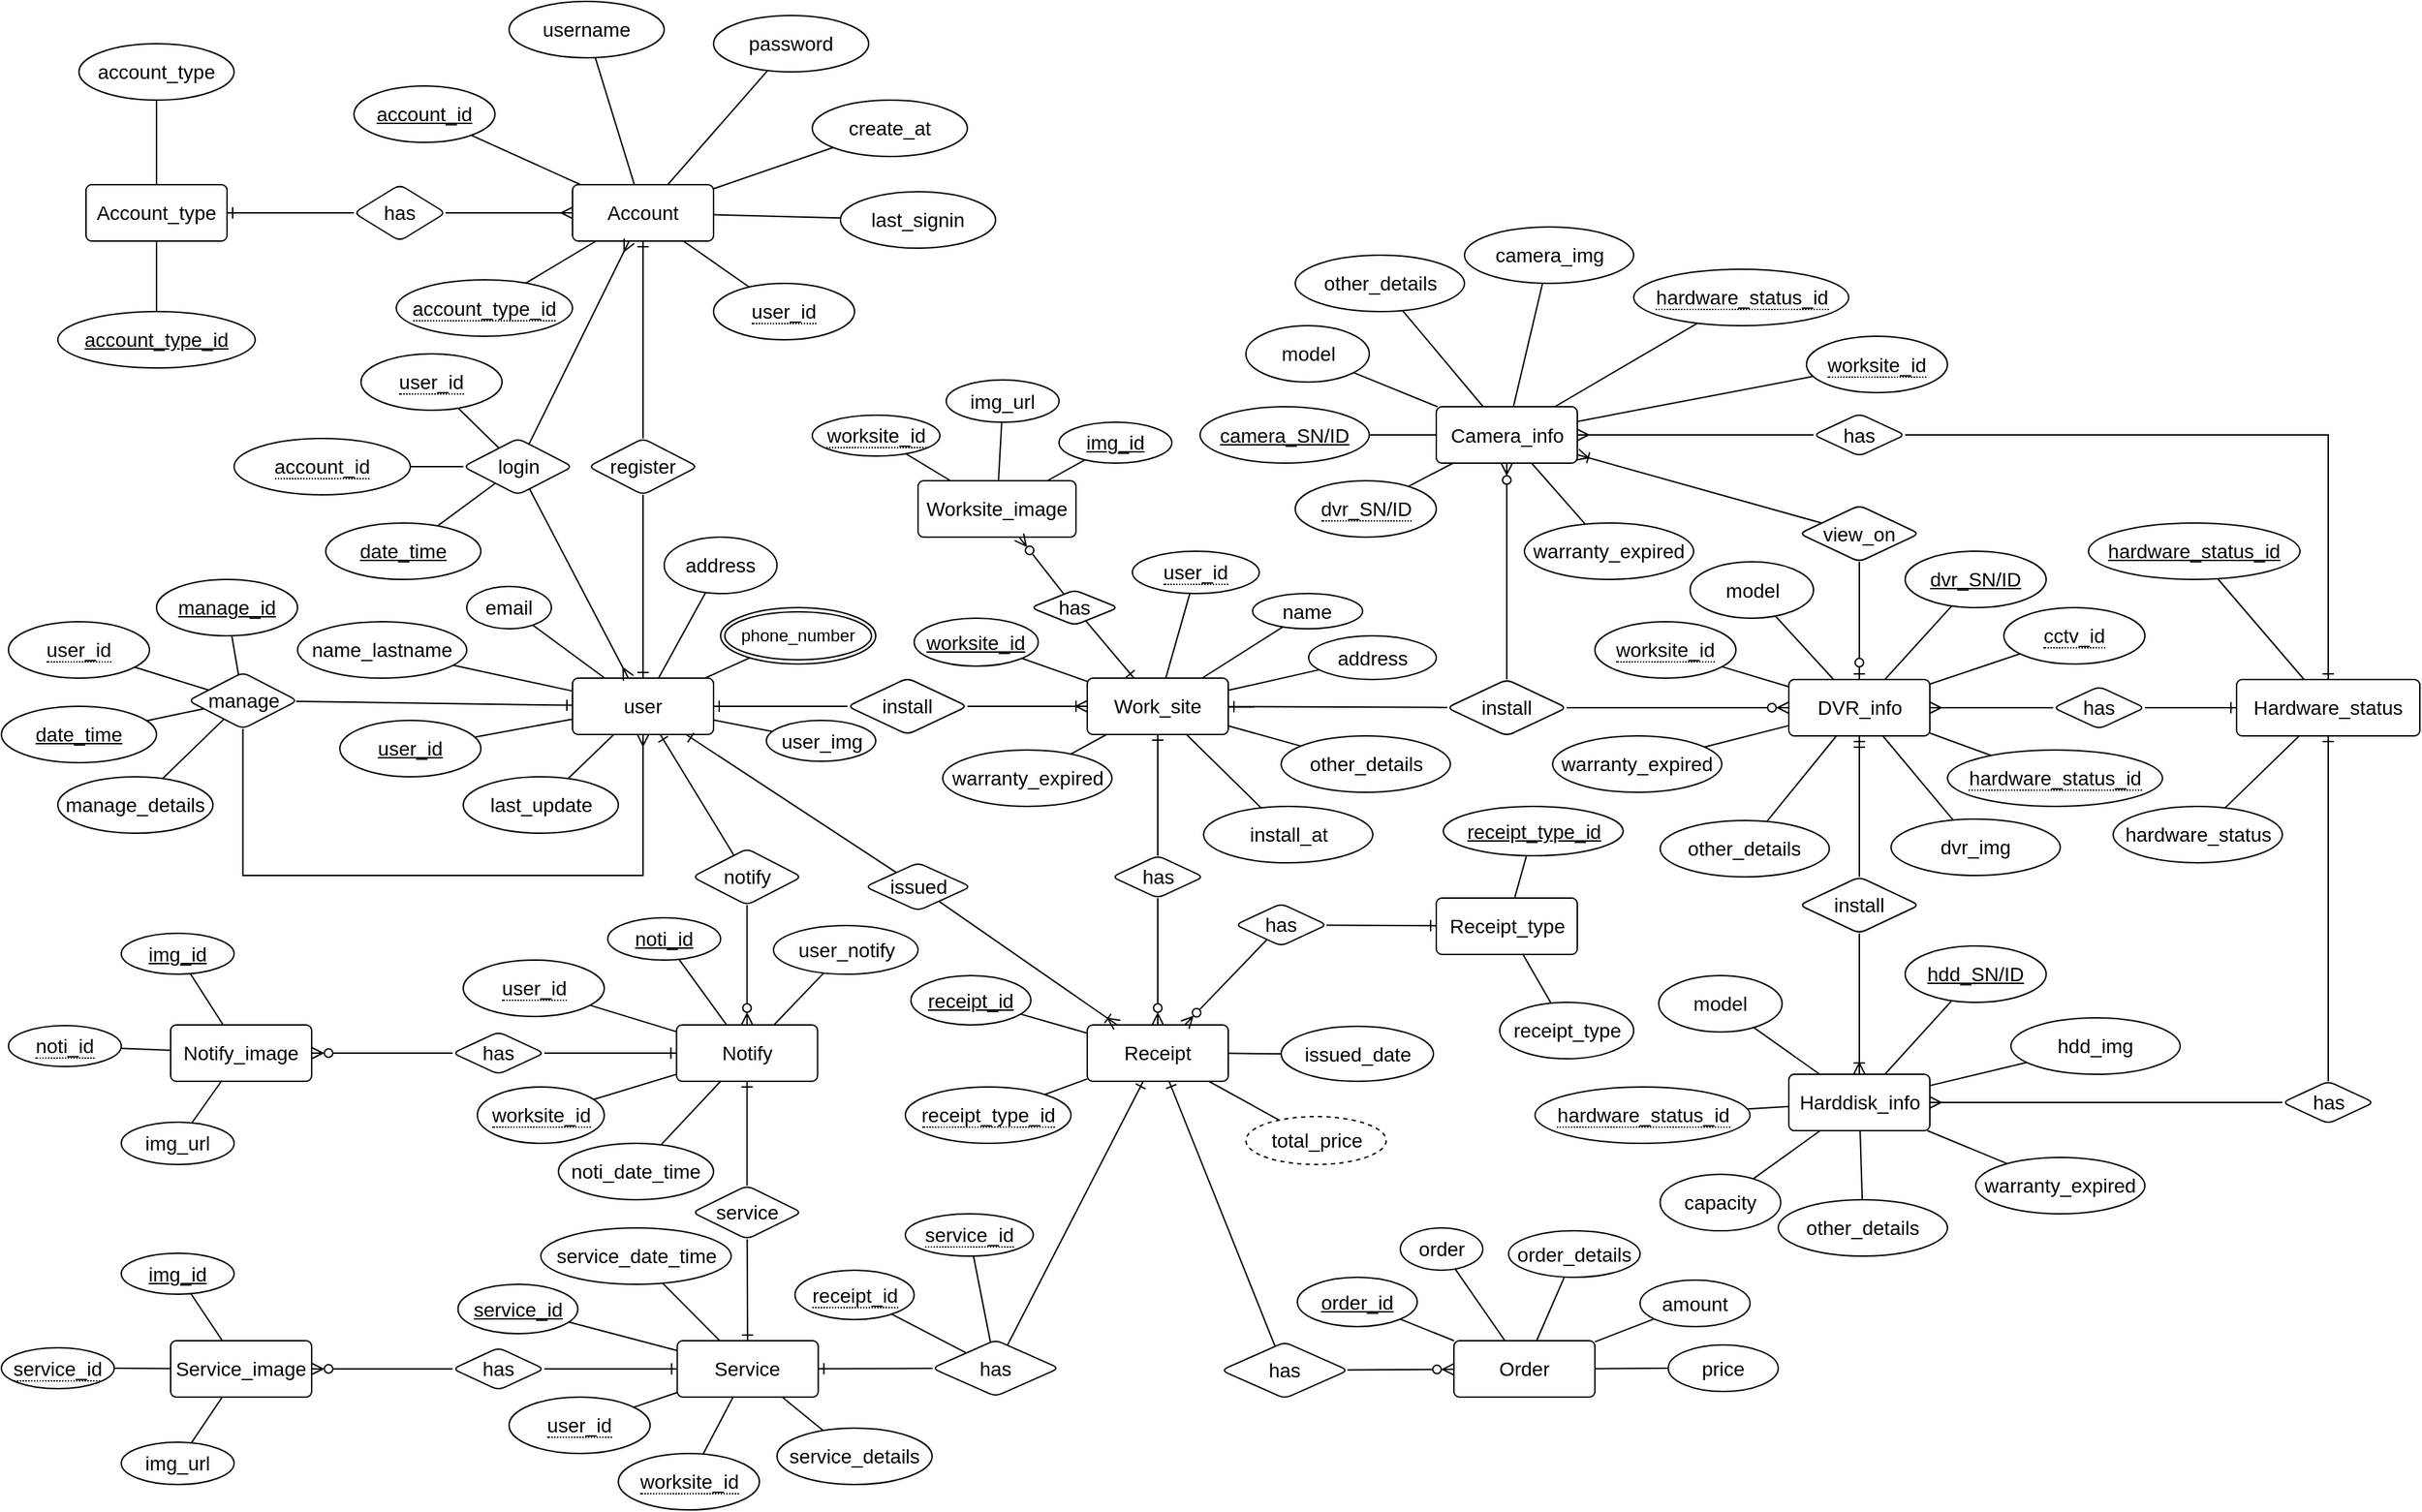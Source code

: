 <mxfile version="24.2.5" type="device">
  <diagram id="R2lEEEUBdFMjLlhIrx00" name="Page-1">
    <mxGraphModel dx="1450" dy="1455" grid="1" gridSize="10" guides="1" tooltips="1" connect="1" arrows="1" fold="1" page="1" pageScale="1" pageWidth="850" pageHeight="1100" math="0" shadow="0" extFonts="Permanent Marker^https://fonts.googleapis.com/css?family=Permanent+Marker">
      <root>
        <mxCell id="0" />
        <mxCell id="1" parent="0" />
        <mxCell id="7NOhby7hw7dm_6yb4IDW-6" style="edgeStyle=none;rounded=0;orthogonalLoop=1;jettySize=auto;html=1;endArrow=none;endFill=0;" parent="1" source="7NOhby7hw7dm_6yb4IDW-1" target="7NOhby7hw7dm_6yb4IDW-2" edge="1">
          <mxGeometry relative="1" as="geometry" />
        </mxCell>
        <mxCell id="7NOhby7hw7dm_6yb4IDW-1" value="user&lt;span style=&quot;background-color: initial;&quot;&gt;_id&lt;/span&gt;" style="ellipse;whiteSpace=wrap;html=1;align=center;fontStyle=4;fontSize=14;" parent="1" vertex="1">
          <mxGeometry x="-192" y="-40" width="100" height="40" as="geometry" />
        </mxCell>
        <mxCell id="7NOhby7hw7dm_6yb4IDW-15" style="edgeStyle=none;rounded=0;orthogonalLoop=1;jettySize=auto;html=1;endArrow=none;endFill=0;" parent="1" source="7NOhby7hw7dm_6yb4IDW-2" target="7NOhby7hw7dm_6yb4IDW-14" edge="1">
          <mxGeometry relative="1" as="geometry" />
        </mxCell>
        <mxCell id="nnw1u2tJm6NFAbLUipxi-4" style="edgeStyle=orthogonalEdgeStyle;rounded=0;orthogonalLoop=1;jettySize=auto;html=1;endArrow=ERone;endFill=0;curved=0;" parent="1" source="nnw1u2tJm6NFAbLUipxi-3" target="7NOhby7hw7dm_6yb4IDW-2" edge="1">
          <mxGeometry relative="1" as="geometry" />
        </mxCell>
        <mxCell id="7NOhby7hw7dm_6yb4IDW-2" value="user" style="rounded=1;arcSize=10;whiteSpace=wrap;html=1;align=center;fontSize=14;" parent="1" vertex="1">
          <mxGeometry x="-27" y="-70" width="100" height="40" as="geometry" />
        </mxCell>
        <mxCell id="7NOhby7hw7dm_6yb4IDW-7" style="edgeStyle=none;rounded=0;orthogonalLoop=1;jettySize=auto;html=1;endArrow=none;endFill=0;" parent="1" source="7NOhby7hw7dm_6yb4IDW-4" target="7NOhby7hw7dm_6yb4IDW-2" edge="1">
          <mxGeometry relative="1" as="geometry" />
        </mxCell>
        <mxCell id="7NOhby7hw7dm_6yb4IDW-4" value="name_lastname" style="ellipse;whiteSpace=wrap;html=1;align=center;fontSize=14;" parent="1" vertex="1">
          <mxGeometry x="-222" y="-110" width="120" height="40" as="geometry" />
        </mxCell>
        <mxCell id="7NOhby7hw7dm_6yb4IDW-13" style="edgeStyle=none;rounded=0;orthogonalLoop=1;jettySize=auto;html=1;endArrow=none;endFill=0;" parent="1" source="7NOhby7hw7dm_6yb4IDW-8" target="7NOhby7hw7dm_6yb4IDW-2" edge="1">
          <mxGeometry relative="1" as="geometry" />
        </mxCell>
        <mxCell id="7NOhby7hw7dm_6yb4IDW-8" value="address" style="ellipse;whiteSpace=wrap;html=1;align=center;fontSize=14;" parent="1" vertex="1">
          <mxGeometry x="38" y="-170" width="80" height="40" as="geometry" />
        </mxCell>
        <mxCell id="7NOhby7hw7dm_6yb4IDW-11" style="edgeStyle=none;rounded=0;orthogonalLoop=1;jettySize=auto;html=1;endArrow=none;endFill=0;" parent="1" source="nnw1u2tJm6NFAbLUipxi-20" target="7NOhby7hw7dm_6yb4IDW-2" edge="1">
          <mxGeometry relative="1" as="geometry">
            <mxPoint x="-82.64" y="-112.558" as="sourcePoint" />
          </mxGeometry>
        </mxCell>
        <mxCell id="7NOhby7hw7dm_6yb4IDW-12" style="edgeStyle=none;rounded=0;orthogonalLoop=1;jettySize=auto;html=1;endArrow=none;endFill=0;" parent="1" source="7NOhby7hw7dm_6yb4IDW-10" target="7NOhby7hw7dm_6yb4IDW-2" edge="1">
          <mxGeometry relative="1" as="geometry" />
        </mxCell>
        <mxCell id="7NOhby7hw7dm_6yb4IDW-10" value="email" style="ellipse;whiteSpace=wrap;html=1;align=center;fontSize=14;" parent="1" vertex="1">
          <mxGeometry x="-102" y="-135" width="60" height="30" as="geometry" />
        </mxCell>
        <mxCell id="7NOhby7hw7dm_6yb4IDW-14" value="last_update" style="ellipse;whiteSpace=wrap;html=1;align=center;fontSize=14;" parent="1" vertex="1">
          <mxGeometry x="-104.5" width="110" height="40" as="geometry" />
        </mxCell>
        <mxCell id="7NOhby7hw7dm_6yb4IDW-20" style="edgeStyle=none;rounded=0;orthogonalLoop=1;jettySize=auto;html=1;endArrow=none;endFill=0;" parent="1" source="7NOhby7hw7dm_6yb4IDW-17" target="7NOhby7hw7dm_6yb4IDW-18" edge="1">
          <mxGeometry relative="1" as="geometry" />
        </mxCell>
        <mxCell id="7NOhby7hw7dm_6yb4IDW-21" style="edgeStyle=none;rounded=0;orthogonalLoop=1;jettySize=auto;html=1;endArrow=none;endFill=0;" parent="1" source="7NOhby7hw7dm_6yb4IDW-17" target="7NOhby7hw7dm_6yb4IDW-19" edge="1">
          <mxGeometry relative="1" as="geometry" />
        </mxCell>
        <mxCell id="7NOhby7hw7dm_6yb4IDW-23" style="edgeStyle=none;rounded=0;orthogonalLoop=1;jettySize=auto;html=1;endArrow=none;endFill=0;" parent="1" source="7NOhby7hw7dm_6yb4IDW-17" target="7NOhby7hw7dm_6yb4IDW-22" edge="1">
          <mxGeometry relative="1" as="geometry" />
        </mxCell>
        <mxCell id="7NOhby7hw7dm_6yb4IDW-33" value="" style="edgeStyle=none;rounded=0;orthogonalLoop=1;jettySize=auto;html=1;endArrow=ERone;endFill=0;" parent="1" source="7NOhby7hw7dm_6yb4IDW-32" target="7NOhby7hw7dm_6yb4IDW-17" edge="1">
          <mxGeometry relative="1" as="geometry" />
        </mxCell>
        <mxCell id="7NOhby7hw7dm_6yb4IDW-44" style="edgeStyle=none;rounded=0;orthogonalLoop=1;jettySize=auto;html=1;endArrow=ERmany;endFill=0;" parent="1" source="7NOhby7hw7dm_6yb4IDW-43" target="7NOhby7hw7dm_6yb4IDW-17" edge="1">
          <mxGeometry relative="1" as="geometry" />
        </mxCell>
        <mxCell id="TE4sG0mL3auEknkfDrMu-34" style="edgeStyle=none;rounded=0;orthogonalLoop=1;jettySize=auto;html=1;endArrow=none;endFill=0;" parent="1" source="7NOhby7hw7dm_6yb4IDW-17" target="TE4sG0mL3auEknkfDrMu-33" edge="1">
          <mxGeometry relative="1" as="geometry" />
        </mxCell>
        <mxCell id="7NOhby7hw7dm_6yb4IDW-17" value="Account" style="rounded=1;arcSize=10;whiteSpace=wrap;html=1;align=center;fontSize=14;" parent="1" vertex="1">
          <mxGeometry x="-27" y="-420" width="100" height="40" as="geometry" />
        </mxCell>
        <mxCell id="7NOhby7hw7dm_6yb4IDW-18" value="username" style="ellipse;whiteSpace=wrap;html=1;align=center;fontSize=14;" parent="1" vertex="1">
          <mxGeometry x="-72" y="-550" width="110" height="40" as="geometry" />
        </mxCell>
        <mxCell id="7NOhby7hw7dm_6yb4IDW-19" value="password" style="ellipse;whiteSpace=wrap;html=1;align=center;fontSize=14;" parent="1" vertex="1">
          <mxGeometry x="73" y="-540" width="110" height="40" as="geometry" />
        </mxCell>
        <mxCell id="7NOhby7hw7dm_6yb4IDW-22" value="account_id" style="ellipse;whiteSpace=wrap;html=1;align=center;fontStyle=4;fontSize=14;" parent="1" vertex="1">
          <mxGeometry x="-182" y="-490" width="100" height="40" as="geometry" />
        </mxCell>
        <mxCell id="7NOhby7hw7dm_6yb4IDW-31" style="edgeStyle=none;rounded=0;orthogonalLoop=1;jettySize=auto;html=1;endArrow=none;endFill=0;" parent="1" source="7NOhby7hw7dm_6yb4IDW-25" target="7NOhby7hw7dm_6yb4IDW-17" edge="1">
          <mxGeometry relative="1" as="geometry" />
        </mxCell>
        <mxCell id="7NOhby7hw7dm_6yb4IDW-25" value="create_at" style="ellipse;whiteSpace=wrap;html=1;align=center;fontSize=14;" parent="1" vertex="1">
          <mxGeometry x="143" y="-480" width="110" height="40" as="geometry" />
        </mxCell>
        <mxCell id="7NOhby7hw7dm_6yb4IDW-28" value="&lt;span style=&quot;border-bottom: 1px dotted; font-size: 14px;&quot;&gt;user_id&lt;/span&gt;" style="ellipse;whiteSpace=wrap;html=1;align=center;fontSize=14;" parent="1" vertex="1">
          <mxGeometry x="73" y="-350" width="100" height="40" as="geometry" />
        </mxCell>
        <mxCell id="7NOhby7hw7dm_6yb4IDW-29" style="edgeStyle=none;rounded=0;orthogonalLoop=1;jettySize=auto;html=1;endArrow=none;endFill=0;" parent="1" source="7NOhby7hw7dm_6yb4IDW-28" target="7NOhby7hw7dm_6yb4IDW-17" edge="1">
          <mxGeometry relative="1" as="geometry" />
        </mxCell>
        <mxCell id="7NOhby7hw7dm_6yb4IDW-34" style="edgeStyle=none;rounded=0;orthogonalLoop=1;jettySize=auto;html=1;endArrow=ERone;endFill=0;" parent="1" source="7NOhby7hw7dm_6yb4IDW-32" target="7NOhby7hw7dm_6yb4IDW-2" edge="1">
          <mxGeometry relative="1" as="geometry" />
        </mxCell>
        <mxCell id="7NOhby7hw7dm_6yb4IDW-32" value="register" style="rhombus;whiteSpace=wrap;html=1;fontSize=14;rounded=1;arcSize=10;" parent="1" vertex="1">
          <mxGeometry x="-15.75" y="-240" width="77.5" height="40" as="geometry" />
        </mxCell>
        <mxCell id="7NOhby7hw7dm_6yb4IDW-40" style="edgeStyle=none;rounded=0;orthogonalLoop=1;jettySize=auto;html=1;endArrow=none;endFill=0;" parent="1" source="7NOhby7hw7dm_6yb4IDW-38" target="7NOhby7hw7dm_6yb4IDW-17" edge="1">
          <mxGeometry relative="1" as="geometry" />
        </mxCell>
        <mxCell id="7NOhby7hw7dm_6yb4IDW-38" value="&lt;span style=&quot;border-bottom: 1px dotted; font-size: 14px;&quot;&gt;account_type_id&lt;/span&gt;" style="ellipse;whiteSpace=wrap;html=1;align=center;fontSize=14;" parent="1" vertex="1">
          <mxGeometry x="-152" y="-352.5" width="125" height="40" as="geometry" />
        </mxCell>
        <mxCell id="7NOhby7hw7dm_6yb4IDW-46" style="edgeStyle=none;rounded=0;orthogonalLoop=1;jettySize=auto;html=1;endArrow=ERone;endFill=0;" parent="1" source="7NOhby7hw7dm_6yb4IDW-43" target="7NOhby7hw7dm_6yb4IDW-45" edge="1">
          <mxGeometry relative="1" as="geometry">
            <Array as="points">
              <mxPoint x="-232" y="-400" />
            </Array>
          </mxGeometry>
        </mxCell>
        <mxCell id="7NOhby7hw7dm_6yb4IDW-43" value="has" style="rhombus;whiteSpace=wrap;html=1;fontSize=14;rounded=1;arcSize=10;" parent="1" vertex="1">
          <mxGeometry x="-182" y="-420" width="65" height="40" as="geometry" />
        </mxCell>
        <mxCell id="7NOhby7hw7dm_6yb4IDW-50" style="edgeStyle=none;rounded=0;orthogonalLoop=1;jettySize=auto;html=1;endArrow=none;endFill=0;" parent="1" source="7NOhby7hw7dm_6yb4IDW-45" target="7NOhby7hw7dm_6yb4IDW-47" edge="1">
          <mxGeometry relative="1" as="geometry" />
        </mxCell>
        <mxCell id="7NOhby7hw7dm_6yb4IDW-51" style="edgeStyle=none;rounded=0;orthogonalLoop=1;jettySize=auto;html=1;endArrow=none;endFill=0;" parent="1" source="7NOhby7hw7dm_6yb4IDW-45" target="7NOhby7hw7dm_6yb4IDW-49" edge="1">
          <mxGeometry relative="1" as="geometry" />
        </mxCell>
        <mxCell id="7NOhby7hw7dm_6yb4IDW-45" value="Account_type" style="rounded=1;arcSize=10;whiteSpace=wrap;html=1;align=center;fontSize=14;" parent="1" vertex="1">
          <mxGeometry x="-372" y="-420" width="100" height="40" as="geometry" />
        </mxCell>
        <mxCell id="7NOhby7hw7dm_6yb4IDW-47" value="account_type_id" style="ellipse;whiteSpace=wrap;html=1;align=center;fontStyle=4;fontSize=14;" parent="1" vertex="1">
          <mxGeometry x="-392" y="-330" width="140" height="40" as="geometry" />
        </mxCell>
        <mxCell id="7NOhby7hw7dm_6yb4IDW-49" value="account_type" style="ellipse;whiteSpace=wrap;html=1;align=center;fontSize=14;" parent="1" vertex="1">
          <mxGeometry x="-377" y="-520" width="110" height="40" as="geometry" />
        </mxCell>
        <mxCell id="nnw1u2tJm6NFAbLUipxi-6" value="" style="edgeStyle=orthogonalEdgeStyle;rounded=0;orthogonalLoop=1;jettySize=auto;html=1;endArrow=ERoneToMany;endFill=0;" parent="1" source="nnw1u2tJm6NFAbLUipxi-3" target="nnw1u2tJm6NFAbLUipxi-7" edge="1">
          <mxGeometry relative="1" as="geometry">
            <mxPoint x="338" y="-50" as="targetPoint" />
          </mxGeometry>
        </mxCell>
        <mxCell id="nnw1u2tJm6NFAbLUipxi-3" value="install" style="rhombus;whiteSpace=wrap;html=1;fontSize=14;rounded=1;arcSize=10;" parent="1" vertex="1">
          <mxGeometry x="168" y="-70" width="85" height="40" as="geometry" />
        </mxCell>
        <mxCell id="nnw1u2tJm6NFAbLUipxi-14" style="rounded=0;orthogonalLoop=1;jettySize=auto;html=1;endArrow=none;endFill=0;" parent="1" source="nnw1u2tJm6NFAbLUipxi-7" target="nnw1u2tJm6NFAbLUipxi-11" edge="1">
          <mxGeometry relative="1" as="geometry" />
        </mxCell>
        <mxCell id="nnw1u2tJm6NFAbLUipxi-15" style="rounded=0;orthogonalLoop=1;jettySize=auto;html=1;endArrow=none;endFill=0;" parent="1" source="nnw1u2tJm6NFAbLUipxi-7" target="nnw1u2tJm6NFAbLUipxi-12" edge="1">
          <mxGeometry relative="1" as="geometry" />
        </mxCell>
        <mxCell id="nnw1u2tJm6NFAbLUipxi-18" style="edgeStyle=none;rounded=0;orthogonalLoop=1;jettySize=auto;html=1;endArrow=none;endFill=0;" parent="1" source="nnw1u2tJm6NFAbLUipxi-7" target="nnw1u2tJm6NFAbLUipxi-16" edge="1">
          <mxGeometry relative="1" as="geometry" />
        </mxCell>
        <mxCell id="nnw1u2tJm6NFAbLUipxi-19" style="edgeStyle=none;rounded=0;orthogonalLoop=1;jettySize=auto;html=1;endArrow=none;endFill=0;" parent="1" source="nnw1u2tJm6NFAbLUipxi-7" target="nnw1u2tJm6NFAbLUipxi-17" edge="1">
          <mxGeometry relative="1" as="geometry" />
        </mxCell>
        <mxCell id="nnw1u2tJm6NFAbLUipxi-22" style="edgeStyle=none;rounded=0;orthogonalLoop=1;jettySize=auto;html=1;endArrow=none;endFill=0;" parent="1" source="nnw1u2tJm6NFAbLUipxi-7" target="nnw1u2tJm6NFAbLUipxi-21" edge="1">
          <mxGeometry relative="1" as="geometry" />
        </mxCell>
        <mxCell id="_OOvcssyz3WQTyjRrkM5-11" style="edgeStyle=none;rounded=0;orthogonalLoop=1;jettySize=auto;html=1;endArrow=ERone;endFill=0;" parent="1" source="_OOvcssyz3WQTyjRrkM5-10" target="nnw1u2tJm6NFAbLUipxi-7" edge="1">
          <mxGeometry relative="1" as="geometry" />
        </mxCell>
        <mxCell id="nnw1u2tJm6NFAbLUipxi-7" value="Work_site" style="rounded=1;arcSize=10;whiteSpace=wrap;html=1;align=center;fontSize=14;" parent="1" vertex="1">
          <mxGeometry x="338" y="-70" width="100" height="40" as="geometry" />
        </mxCell>
        <mxCell id="nnw1u2tJm6NFAbLUipxi-11" value="worksite_id" style="ellipse;whiteSpace=wrap;html=1;align=center;fontStyle=4;fontSize=14;" parent="1" vertex="1">
          <mxGeometry x="215.25" y="-112.5" width="88" height="34" as="geometry" />
        </mxCell>
        <mxCell id="nnw1u2tJm6NFAbLUipxi-12" value="&lt;span style=&quot;border-bottom: 1px dotted; font-size: 14px;&quot;&gt;user_id&lt;/span&gt;" style="ellipse;whiteSpace=wrap;html=1;align=center;fontSize=14;" parent="1" vertex="1">
          <mxGeometry x="370" y="-160" width="90" height="30" as="geometry" />
        </mxCell>
        <mxCell id="nnw1u2tJm6NFAbLUipxi-16" value="name" style="ellipse;whiteSpace=wrap;html=1;align=center;fontSize=14;" parent="1" vertex="1">
          <mxGeometry x="455.25" y="-130" width="78" height="25" as="geometry" />
        </mxCell>
        <mxCell id="nnw1u2tJm6NFAbLUipxi-17" value="address" style="ellipse;whiteSpace=wrap;html=1;align=center;fontSize=14;" parent="1" vertex="1">
          <mxGeometry x="495" y="-100" width="90.5" height="31" as="geometry" />
        </mxCell>
        <mxCell id="nnw1u2tJm6NFAbLUipxi-20" value="phone_number" style="ellipse;shape=doubleEllipse;margin=3;whiteSpace=wrap;html=1;align=center;" parent="1" vertex="1">
          <mxGeometry x="78" y="-120" width="110" height="40" as="geometry" />
        </mxCell>
        <mxCell id="nnw1u2tJm6NFAbLUipxi-21" value="other_details" style="ellipse;whiteSpace=wrap;html=1;align=center;fontSize=14;" parent="1" vertex="1">
          <mxGeometry x="475.5" y="-29" width="120" height="40" as="geometry" />
        </mxCell>
        <mxCell id="nnw1u2tJm6NFAbLUipxi-25" style="edgeStyle=none;rounded=0;orthogonalLoop=1;jettySize=auto;html=1;endArrow=none;endFill=0;" parent="1" source="nnw1u2tJm6NFAbLUipxi-23" target="nnw1u2tJm6NFAbLUipxi-7" edge="1">
          <mxGeometry relative="1" as="geometry" />
        </mxCell>
        <mxCell id="nnw1u2tJm6NFAbLUipxi-23" value="install_at" style="ellipse;whiteSpace=wrap;html=1;align=center;fontSize=14;" parent="1" vertex="1">
          <mxGeometry x="420.5" y="21" width="120" height="40" as="geometry" />
        </mxCell>
        <mxCell id="nnw1u2tJm6NFAbLUipxi-26" style="edgeStyle=none;rounded=0;orthogonalLoop=1;jettySize=auto;html=1;endArrow=none;endFill=0;" parent="1" source="nnw1u2tJm6NFAbLUipxi-24" target="nnw1u2tJm6NFAbLUipxi-7" edge="1">
          <mxGeometry relative="1" as="geometry" />
        </mxCell>
        <mxCell id="nnw1u2tJm6NFAbLUipxi-24" value="warranty_expired" style="ellipse;whiteSpace=wrap;html=1;align=center;fontSize=14;" parent="1" vertex="1">
          <mxGeometry x="235.5" y="-19" width="120" height="40" as="geometry" />
        </mxCell>
        <mxCell id="nnw1u2tJm6NFAbLUipxi-31" style="edgeStyle=none;rounded=0;orthogonalLoop=1;jettySize=auto;html=1;exitX=0.5;exitY=1;exitDx=0;exitDy=0;" parent="1" source="nnw1u2tJm6NFAbLUipxi-23" target="nnw1u2tJm6NFAbLUipxi-23" edge="1">
          <mxGeometry relative="1" as="geometry" />
        </mxCell>
        <mxCell id="nnw1u2tJm6NFAbLUipxi-101" style="edgeStyle=none;rounded=0;orthogonalLoop=1;jettySize=auto;html=1;endArrow=none;endFill=0;" parent="1" source="nnw1u2tJm6NFAbLUipxi-38" target="nnw1u2tJm6NFAbLUipxi-98" edge="1">
          <mxGeometry relative="1" as="geometry" />
        </mxCell>
        <mxCell id="_OOvcssyz3WQTyjRrkM5-19" style="edgeStyle=none;rounded=0;orthogonalLoop=1;jettySize=auto;html=1;endArrow=ERzeroToMany;endFill=0;" parent="1" source="_OOvcssyz3WQTyjRrkM5-10" target="nnw1u2tJm6NFAbLUipxi-38" edge="1">
          <mxGeometry relative="1" as="geometry" />
        </mxCell>
        <mxCell id="nnw1u2tJm6NFAbLUipxi-38" value="Camera_info" style="rounded=1;arcSize=10;whiteSpace=wrap;html=1;align=center;fontSize=14;" parent="1" vertex="1">
          <mxGeometry x="585.5" y="-262.5" width="100" height="40" as="geometry" />
        </mxCell>
        <mxCell id="nnw1u2tJm6NFAbLUipxi-44" style="edgeStyle=none;rounded=0;orthogonalLoop=1;jettySize=auto;html=1;endArrow=none;endFill=0;" parent="1" source="nnw1u2tJm6NFAbLUipxi-43" target="nnw1u2tJm6NFAbLUipxi-38" edge="1">
          <mxGeometry relative="1" as="geometry" />
        </mxCell>
        <mxCell id="nnw1u2tJm6NFAbLUipxi-43" value="camera_SN/ID" style="ellipse;whiteSpace=wrap;html=1;align=center;fontStyle=4;fontSize=14;" parent="1" vertex="1">
          <mxGeometry x="418" y="-262.5" width="120" height="40" as="geometry" />
        </mxCell>
        <mxCell id="nnw1u2tJm6NFAbLUipxi-51" style="edgeStyle=none;rounded=0;orthogonalLoop=1;jettySize=auto;html=1;endArrow=none;endFill=0;" parent="1" source="nnw1u2tJm6NFAbLUipxi-47" target="nnw1u2tJm6NFAbLUipxi-38" edge="1">
          <mxGeometry relative="1" as="geometry" />
        </mxCell>
        <mxCell id="nnw1u2tJm6NFAbLUipxi-47" value="other_details" style="ellipse;whiteSpace=wrap;html=1;align=center;fontSize=14;" parent="1" vertex="1">
          <mxGeometry x="485.5" y="-370" width="120" height="40" as="geometry" />
        </mxCell>
        <mxCell id="nnw1u2tJm6NFAbLUipxi-79" style="edgeStyle=none;rounded=0;orthogonalLoop=1;jettySize=auto;html=1;endArrow=none;endFill=0;" parent="1" source="nnw1u2tJm6NFAbLUipxi-52" target="nnw1u2tJm6NFAbLUipxi-78" edge="1">
          <mxGeometry relative="1" as="geometry" />
        </mxCell>
        <mxCell id="nnw1u2tJm6NFAbLUipxi-96" style="edgeStyle=none;rounded=0;orthogonalLoop=1;jettySize=auto;html=1;endArrow=ERmandOne;endFill=0;" parent="1" source="nnw1u2tJm6NFAbLUipxi-95" target="nnw1u2tJm6NFAbLUipxi-52" edge="1">
          <mxGeometry relative="1" as="geometry" />
        </mxCell>
        <mxCell id="TE4sG0mL3auEknkfDrMu-9" style="edgeStyle=none;rounded=0;orthogonalLoop=1;jettySize=auto;html=1;endArrow=ERmany;endFill=0;" parent="1" source="TE4sG0mL3auEknkfDrMu-8" target="nnw1u2tJm6NFAbLUipxi-52" edge="1">
          <mxGeometry relative="1" as="geometry" />
        </mxCell>
        <mxCell id="nnw1u2tJm6NFAbLUipxi-52" value="DVR_info" style="rounded=1;arcSize=10;whiteSpace=wrap;html=1;align=center;fontSize=14;" parent="1" vertex="1">
          <mxGeometry x="835.5" y="-69" width="100" height="40" as="geometry" />
        </mxCell>
        <mxCell id="nnw1u2tJm6NFAbLUipxi-68" style="edgeStyle=none;rounded=0;orthogonalLoop=1;jettySize=auto;html=1;endArrow=none;endFill=0;" parent="1" source="nnw1u2tJm6NFAbLUipxi-53" target="nnw1u2tJm6NFAbLUipxi-52" edge="1">
          <mxGeometry relative="1" as="geometry" />
        </mxCell>
        <mxCell id="nnw1u2tJm6NFAbLUipxi-53" value="dvr_SN/ID" style="ellipse;whiteSpace=wrap;html=1;align=center;fontStyle=4;fontSize=14;" parent="1" vertex="1">
          <mxGeometry x="918" y="-160" width="100" height="40" as="geometry" />
        </mxCell>
        <mxCell id="nnw1u2tJm6NFAbLUipxi-69" style="edgeStyle=none;rounded=0;orthogonalLoop=1;jettySize=auto;html=1;endArrow=none;endFill=0;" parent="1" source="nnw1u2tJm6NFAbLUipxi-63" target="nnw1u2tJm6NFAbLUipxi-52" edge="1">
          <mxGeometry relative="1" as="geometry" />
        </mxCell>
        <mxCell id="nnw1u2tJm6NFAbLUipxi-63" value="&lt;span style=&quot;border-bottom: 1px dotted; font-size: 14px;&quot;&gt;cctv_id&lt;/span&gt;" style="ellipse;whiteSpace=wrap;html=1;align=center;fontSize=14;" parent="1" vertex="1">
          <mxGeometry x="988" y="-120" width="100" height="40" as="geometry" />
        </mxCell>
        <mxCell id="nnw1u2tJm6NFAbLUipxi-70" style="edgeStyle=none;rounded=0;orthogonalLoop=1;jettySize=auto;html=1;endArrow=none;endFill=0;" parent="1" source="nnw1u2tJm6NFAbLUipxi-64" target="nnw1u2tJm6NFAbLUipxi-52" edge="1">
          <mxGeometry relative="1" as="geometry" />
        </mxCell>
        <mxCell id="nnw1u2tJm6NFAbLUipxi-64" value="other_details" style="ellipse;whiteSpace=wrap;html=1;align=center;fontSize=14;" parent="1" vertex="1">
          <mxGeometry x="744.25" y="31" width="120" height="40" as="geometry" />
        </mxCell>
        <mxCell id="nnw1u2tJm6NFAbLUipxi-71" style="edgeStyle=none;rounded=0;orthogonalLoop=1;jettySize=auto;html=1;endArrow=none;endFill=0;" parent="1" source="TE4sG0mL3auEknkfDrMu-6" target="nnw1u2tJm6NFAbLUipxi-52" edge="1">
          <mxGeometry relative="1" as="geometry">
            <mxPoint x="971.783" y="21.026" as="sourcePoint" />
          </mxGeometry>
        </mxCell>
        <mxCell id="nnw1u2tJm6NFAbLUipxi-78" value="warranty_expired" style="ellipse;whiteSpace=wrap;html=1;align=center;fontSize=14;" parent="1" vertex="1">
          <mxGeometry x="668" y="-29" width="120" height="40" as="geometry" />
        </mxCell>
        <mxCell id="nnw1u2tJm6NFAbLUipxi-82" style="edgeStyle=none;rounded=0;orthogonalLoop=1;jettySize=auto;html=1;endArrow=none;endFill=0;" parent="1" source="nnw1u2tJm6NFAbLUipxi-81" target="nnw1u2tJm6NFAbLUipxi-38" edge="1">
          <mxGeometry relative="1" as="geometry" />
        </mxCell>
        <mxCell id="nnw1u2tJm6NFAbLUipxi-81" value="model" style="ellipse;whiteSpace=wrap;html=1;align=center;fontSize=14;" parent="1" vertex="1">
          <mxGeometry x="450.5" y="-320" width="87.5" height="40" as="geometry" />
        </mxCell>
        <mxCell id="nnw1u2tJm6NFAbLUipxi-86" style="edgeStyle=none;rounded=0;orthogonalLoop=1;jettySize=auto;html=1;endArrow=none;endFill=0;" parent="1" source="nnw1u2tJm6NFAbLUipxi-85" target="nnw1u2tJm6NFAbLUipxi-38" edge="1">
          <mxGeometry relative="1" as="geometry" />
        </mxCell>
        <mxCell id="nnw1u2tJm6NFAbLUipxi-85" value="&lt;span style=&quot;border-bottom: 1px dotted; font-size: 14px;&quot;&gt;dvr_SN/ID&lt;/span&gt;" style="ellipse;whiteSpace=wrap;html=1;align=center;fontSize=14;" parent="1" vertex="1">
          <mxGeometry x="485.5" y="-210" width="100" height="40" as="geometry" />
        </mxCell>
        <mxCell id="TE4sG0mL3auEknkfDrMu-12" style="edgeStyle=none;rounded=0;orthogonalLoop=1;jettySize=auto;html=1;endArrow=ERmany;endFill=0;" parent="1" source="TE4sG0mL3auEknkfDrMu-10" target="nnw1u2tJm6NFAbLUipxi-94" edge="1">
          <mxGeometry relative="1" as="geometry">
            <mxPoint x="838" y="231" as="sourcePoint" />
          </mxGeometry>
        </mxCell>
        <mxCell id="nnw1u2tJm6NFAbLUipxi-94" value="Harddisk_info" style="rounded=1;arcSize=10;whiteSpace=wrap;html=1;align=center;fontSize=14;" parent="1" vertex="1">
          <mxGeometry x="835.5" y="211" width="100" height="40" as="geometry" />
        </mxCell>
        <mxCell id="nnw1u2tJm6NFAbLUipxi-97" style="edgeStyle=none;rounded=0;orthogonalLoop=1;jettySize=auto;html=1;endArrow=ERoneToMany;endFill=0;" parent="1" source="nnw1u2tJm6NFAbLUipxi-95" target="nnw1u2tJm6NFAbLUipxi-94" edge="1">
          <mxGeometry relative="1" as="geometry" />
        </mxCell>
        <mxCell id="nnw1u2tJm6NFAbLUipxi-95" value="install" style="rhombus;whiteSpace=wrap;html=1;fontSize=14;rounded=1;arcSize=10;" parent="1" vertex="1">
          <mxGeometry x="843" y="71" width="85" height="40" as="geometry" />
        </mxCell>
        <mxCell id="nnw1u2tJm6NFAbLUipxi-98" value="warranty_expired" style="ellipse;whiteSpace=wrap;html=1;align=center;fontSize=14;" parent="1" vertex="1">
          <mxGeometry x="648" y="-180" width="120" height="40" as="geometry" />
        </mxCell>
        <mxCell id="nnw1u2tJm6NFAbLUipxi-100" style="edgeStyle=none;rounded=0;orthogonalLoop=1;jettySize=auto;html=1;endArrow=none;endFill=0;" parent="1" source="nnw1u2tJm6NFAbLUipxi-99" target="nnw1u2tJm6NFAbLUipxi-52" edge="1">
          <mxGeometry relative="1" as="geometry" />
        </mxCell>
        <mxCell id="nnw1u2tJm6NFAbLUipxi-99" value="model" style="ellipse;whiteSpace=wrap;html=1;align=center;fontSize=14;" parent="1" vertex="1">
          <mxGeometry x="765.5" y="-152.5" width="87.5" height="40" as="geometry" />
        </mxCell>
        <mxCell id="nnw1u2tJm6NFAbLUipxi-113" style="edgeStyle=none;rounded=0;orthogonalLoop=1;jettySize=auto;html=1;endArrow=none;endFill=0;" parent="1" source="nnw1u2tJm6NFAbLUipxi-108" target="nnw1u2tJm6NFAbLUipxi-94" edge="1">
          <mxGeometry relative="1" as="geometry" />
        </mxCell>
        <mxCell id="nnw1u2tJm6NFAbLUipxi-108" value="hdd_SN/ID" style="ellipse;whiteSpace=wrap;html=1;align=center;fontStyle=4;fontSize=14;" parent="1" vertex="1">
          <mxGeometry x="918" y="120" width="100" height="40" as="geometry" />
        </mxCell>
        <mxCell id="nnw1u2tJm6NFAbLUipxi-114" style="edgeStyle=none;rounded=0;orthogonalLoop=1;jettySize=auto;html=1;endArrow=none;endFill=0;" parent="1" source="nnw1u2tJm6NFAbLUipxi-109" target="nnw1u2tJm6NFAbLUipxi-94" edge="1">
          <mxGeometry relative="1" as="geometry" />
        </mxCell>
        <mxCell id="nnw1u2tJm6NFAbLUipxi-109" value="model" style="ellipse;whiteSpace=wrap;html=1;align=center;fontSize=14;" parent="1" vertex="1">
          <mxGeometry x="743.25" y="141" width="87.5" height="40" as="geometry" />
        </mxCell>
        <mxCell id="nnw1u2tJm6NFAbLUipxi-115" style="edgeStyle=none;rounded=0;orthogonalLoop=1;jettySize=auto;html=1;endArrow=none;endFill=0;" parent="1" source="nnw1u2tJm6NFAbLUipxi-110" target="nnw1u2tJm6NFAbLUipxi-94" edge="1">
          <mxGeometry relative="1" as="geometry" />
        </mxCell>
        <mxCell id="nnw1u2tJm6NFAbLUipxi-110" value="other_details" style="ellipse;whiteSpace=wrap;html=1;align=center;fontSize=14;" parent="1" vertex="1">
          <mxGeometry x="828" y="300" width="120" height="40" as="geometry" />
        </mxCell>
        <mxCell id="nnw1u2tJm6NFAbLUipxi-116" style="edgeStyle=none;rounded=0;orthogonalLoop=1;jettySize=auto;html=1;endArrow=none;endFill=0;" parent="1" source="nnw1u2tJm6NFAbLUipxi-111" target="nnw1u2tJm6NFAbLUipxi-94" edge="1">
          <mxGeometry relative="1" as="geometry" />
        </mxCell>
        <mxCell id="nnw1u2tJm6NFAbLUipxi-111" value="warranty_expired" style="ellipse;whiteSpace=wrap;html=1;align=center;fontSize=14;" parent="1" vertex="1">
          <mxGeometry x="968" y="270" width="120" height="40" as="geometry" />
        </mxCell>
        <mxCell id="nnw1u2tJm6NFAbLUipxi-118" style="edgeStyle=none;rounded=0;orthogonalLoop=1;jettySize=auto;html=1;endArrow=none;endFill=0;" parent="1" source="TE4sG0mL3auEknkfDrMu-7" target="nnw1u2tJm6NFAbLUipxi-94" edge="1">
          <mxGeometry relative="1" as="geometry">
            <mxPoint x="1009.157" y="194.579" as="sourcePoint" />
          </mxGeometry>
        </mxCell>
        <mxCell id="x1B69Hry5hPoCIqGaBGf-3" style="edgeStyle=none;rounded=0;orthogonalLoop=1;jettySize=auto;html=1;endArrow=none;endFill=0;" parent="1" source="x1B69Hry5hPoCIqGaBGf-2" target="nnw1u2tJm6NFAbLUipxi-94" edge="1">
          <mxGeometry relative="1" as="geometry" />
        </mxCell>
        <mxCell id="x1B69Hry5hPoCIqGaBGf-2" value="capacity" style="ellipse;whiteSpace=wrap;html=1;align=center;fontSize=14;" parent="1" vertex="1">
          <mxGeometry x="744.25" y="282" width="85.5" height="40" as="geometry" />
        </mxCell>
        <mxCell id="_OOvcssyz3WQTyjRrkM5-9" style="edgeStyle=none;rounded=0;orthogonalLoop=1;jettySize=auto;html=1;exitX=0.5;exitY=1;exitDx=0;exitDy=0;" parent="1" source="nnw1u2tJm6NFAbLUipxi-78" target="nnw1u2tJm6NFAbLUipxi-78" edge="1">
          <mxGeometry relative="1" as="geometry" />
        </mxCell>
        <mxCell id="_OOvcssyz3WQTyjRrkM5-12" style="edgeStyle=none;rounded=0;orthogonalLoop=1;jettySize=auto;html=1;endArrow=ERzeroToMany;endFill=0;" parent="1" source="_OOvcssyz3WQTyjRrkM5-10" target="nnw1u2tJm6NFAbLUipxi-52" edge="1">
          <mxGeometry relative="1" as="geometry" />
        </mxCell>
        <mxCell id="_OOvcssyz3WQTyjRrkM5-10" value="install" style="rhombus;whiteSpace=wrap;html=1;fontSize=14;rounded=1;arcSize=10;" parent="1" vertex="1">
          <mxGeometry x="593" y="-69" width="85" height="40" as="geometry" />
        </mxCell>
        <mxCell id="_OOvcssyz3WQTyjRrkM5-15" style="edgeStyle=none;rounded=0;orthogonalLoop=1;jettySize=auto;html=1;endArrow=ERoneToMany;endFill=0;" parent="1" source="_OOvcssyz3WQTyjRrkM5-13" target="nnw1u2tJm6NFAbLUipxi-38" edge="1">
          <mxGeometry relative="1" as="geometry" />
        </mxCell>
        <mxCell id="TE4sG0mL3auEknkfDrMu-45" style="edgeStyle=none;rounded=0;orthogonalLoop=1;jettySize=auto;html=1;endArrow=ERzeroToOne;endFill=0;" parent="1" source="_OOvcssyz3WQTyjRrkM5-13" target="nnw1u2tJm6NFAbLUipxi-52" edge="1">
          <mxGeometry relative="1" as="geometry" />
        </mxCell>
        <mxCell id="_OOvcssyz3WQTyjRrkM5-13" value="view_on" style="rhombus;whiteSpace=wrap;html=1;fontSize=14;rounded=1;arcSize=10;" parent="1" vertex="1">
          <mxGeometry x="843" y="-192.5" width="85" height="40" as="geometry" />
        </mxCell>
        <mxCell id="_OOvcssyz3WQTyjRrkM5-18" style="edgeStyle=none;rounded=0;orthogonalLoop=1;jettySize=auto;html=1;endArrow=none;endFill=0;" parent="1" source="_OOvcssyz3WQTyjRrkM5-17" target="nnw1u2tJm6NFAbLUipxi-52" edge="1">
          <mxGeometry relative="1" as="geometry" />
        </mxCell>
        <mxCell id="_OOvcssyz3WQTyjRrkM5-17" value="&lt;span style=&quot;border-bottom: 1px dotted; font-size: 14px;&quot;&gt;worksite_id&lt;/span&gt;" style="ellipse;whiteSpace=wrap;html=1;align=center;fontSize=14;" parent="1" vertex="1">
          <mxGeometry x="698" y="-110" width="100" height="40" as="geometry" />
        </mxCell>
        <mxCell id="_OOvcssyz3WQTyjRrkM5-23" style="edgeStyle=none;rounded=0;orthogonalLoop=1;jettySize=auto;html=1;endArrow=none;endFill=0;" parent="1" source="_OOvcssyz3WQTyjRrkM5-22" target="nnw1u2tJm6NFAbLUipxi-38" edge="1">
          <mxGeometry relative="1" as="geometry" />
        </mxCell>
        <mxCell id="_OOvcssyz3WQTyjRrkM5-22" value="&lt;span style=&quot;border-bottom: 1px dotted; font-size: 14px;&quot;&gt;worksite_id&lt;/span&gt;" style="ellipse;whiteSpace=wrap;html=1;align=center;fontSize=14;" parent="1" vertex="1">
          <mxGeometry x="848" y="-312.5" width="100" height="40" as="geometry" />
        </mxCell>
        <mxCell id="TE4sG0mL3auEknkfDrMu-3" style="rounded=0;orthogonalLoop=1;jettySize=auto;html=1;endArrow=ERmany;endFill=0;" parent="1" source="TE4sG0mL3auEknkfDrMu-2" target="nnw1u2tJm6NFAbLUipxi-38" edge="1">
          <mxGeometry relative="1" as="geometry" />
        </mxCell>
        <mxCell id="TE4sG0mL3auEknkfDrMu-15" style="edgeStyle=orthogonalEdgeStyle;rounded=0;orthogonalLoop=1;jettySize=auto;html=1;endArrow=ERone;endFill=0;" parent="1" source="TE4sG0mL3auEknkfDrMu-2" target="TE4sG0mL3auEknkfDrMu-13" edge="1">
          <mxGeometry relative="1" as="geometry" />
        </mxCell>
        <mxCell id="TE4sG0mL3auEknkfDrMu-2" value="has" style="rhombus;whiteSpace=wrap;html=1;fontSize=14;rounded=1;arcSize=10;" parent="1" vertex="1">
          <mxGeometry x="853" y="-257.5" width="65" height="30" as="geometry" />
        </mxCell>
        <mxCell id="TE4sG0mL3auEknkfDrMu-5" style="rounded=0;orthogonalLoop=1;jettySize=auto;html=1;endArrow=none;endFill=0;" parent="1" source="TE4sG0mL3auEknkfDrMu-4" target="nnw1u2tJm6NFAbLUipxi-38" edge="1">
          <mxGeometry relative="1" as="geometry" />
        </mxCell>
        <mxCell id="TE4sG0mL3auEknkfDrMu-4" value="&lt;span style=&quot;border-bottom: 1px dotted; font-size: 14px;&quot;&gt;hardware_status_id&lt;/span&gt;" style="ellipse;whiteSpace=wrap;html=1;align=center;fontSize=14;" parent="1" vertex="1">
          <mxGeometry x="725.5" y="-360" width="152.5" height="40" as="geometry" />
        </mxCell>
        <mxCell id="TE4sG0mL3auEknkfDrMu-6" value="&lt;span style=&quot;border-bottom: 1px dotted; font-size: 14px;&quot;&gt;hardware_status_id&lt;/span&gt;" style="ellipse;whiteSpace=wrap;html=1;align=center;fontSize=14;" parent="1" vertex="1">
          <mxGeometry x="948" y="-19" width="152.5" height="40" as="geometry" />
        </mxCell>
        <mxCell id="TE4sG0mL3auEknkfDrMu-7" value="&lt;span style=&quot;border-bottom: 1px dotted; font-size: 14px;&quot;&gt;hardware_status_id&lt;/span&gt;" style="ellipse;whiteSpace=wrap;html=1;align=center;fontSize=14;" parent="1" vertex="1">
          <mxGeometry x="655.5" y="220" width="152.5" height="40" as="geometry" />
        </mxCell>
        <mxCell id="TE4sG0mL3auEknkfDrMu-14" value="" style="edgeStyle=none;rounded=0;orthogonalLoop=1;jettySize=auto;html=1;endArrow=ERone;endFill=0;" parent="1" source="TE4sG0mL3auEknkfDrMu-8" target="TE4sG0mL3auEknkfDrMu-13" edge="1">
          <mxGeometry relative="1" as="geometry" />
        </mxCell>
        <mxCell id="TE4sG0mL3auEknkfDrMu-8" value="has" style="rhombus;whiteSpace=wrap;html=1;fontSize=14;rounded=1;arcSize=10;" parent="1" vertex="1">
          <mxGeometry x="1023" y="-64" width="65" height="30" as="geometry" />
        </mxCell>
        <mxCell id="TE4sG0mL3auEknkfDrMu-16" style="edgeStyle=none;rounded=0;orthogonalLoop=1;jettySize=auto;html=1;endArrow=ERone;endFill=0;" parent="1" source="TE4sG0mL3auEknkfDrMu-10" target="TE4sG0mL3auEknkfDrMu-13" edge="1">
          <mxGeometry relative="1" as="geometry" />
        </mxCell>
        <mxCell id="TE4sG0mL3auEknkfDrMu-10" value="has" style="rhombus;whiteSpace=wrap;html=1;fontSize=14;rounded=1;arcSize=10;" parent="1" vertex="1">
          <mxGeometry x="1185.5" y="216" width="65" height="30" as="geometry" />
        </mxCell>
        <mxCell id="TE4sG0mL3auEknkfDrMu-13" value="Hardware_status" style="rounded=1;arcSize=10;whiteSpace=wrap;html=1;align=center;fontSize=14;" parent="1" vertex="1">
          <mxGeometry x="1153" y="-69" width="130" height="40" as="geometry" />
        </mxCell>
        <mxCell id="TE4sG0mL3auEknkfDrMu-20" style="edgeStyle=none;rounded=0;orthogonalLoop=1;jettySize=auto;html=1;endArrow=none;endFill=0;" parent="1" source="TE4sG0mL3auEknkfDrMu-17" target="TE4sG0mL3auEknkfDrMu-13" edge="1">
          <mxGeometry relative="1" as="geometry" />
        </mxCell>
        <mxCell id="TE4sG0mL3auEknkfDrMu-17" value="hardware_status_id" style="ellipse;whiteSpace=wrap;html=1;align=center;fontStyle=4;fontSize=14;" parent="1" vertex="1">
          <mxGeometry x="1048" y="-180" width="150" height="40" as="geometry" />
        </mxCell>
        <mxCell id="TE4sG0mL3auEknkfDrMu-19" style="edgeStyle=none;rounded=0;orthogonalLoop=1;jettySize=auto;html=1;endArrow=none;endFill=0;" parent="1" source="TE4sG0mL3auEknkfDrMu-18" target="TE4sG0mL3auEknkfDrMu-13" edge="1">
          <mxGeometry relative="1" as="geometry" />
        </mxCell>
        <mxCell id="TE4sG0mL3auEknkfDrMu-18" value="hardware_status" style="ellipse;whiteSpace=wrap;html=1;align=center;fontSize=14;" parent="1" vertex="1">
          <mxGeometry x="1065.5" y="21" width="120" height="40" as="geometry" />
        </mxCell>
        <mxCell id="TE4sG0mL3auEknkfDrMu-35" style="edgeStyle=none;rounded=0;orthogonalLoop=1;jettySize=auto;html=1;endArrow=ERone;endFill=0;" parent="1" source="TE4sG0mL3auEknkfDrMu-32" target="7NOhby7hw7dm_6yb4IDW-2" edge="1">
          <mxGeometry relative="1" as="geometry" />
        </mxCell>
        <mxCell id="TE4sG0mL3auEknkfDrMu-36" style="edgeStyle=orthogonalEdgeStyle;rounded=0;orthogonalLoop=1;jettySize=auto;html=1;endArrow=ERmany;endFill=0;" parent="1" source="TE4sG0mL3auEknkfDrMu-32" target="7NOhby7hw7dm_6yb4IDW-2" edge="1">
          <mxGeometry relative="1" as="geometry">
            <Array as="points">
              <mxPoint x="-261" y="70" />
              <mxPoint x="23" y="70" />
            </Array>
          </mxGeometry>
        </mxCell>
        <mxCell id="TE4sG0mL3auEknkfDrMu-32" value="manage" style="rhombus;whiteSpace=wrap;html=1;fontSize=14;rounded=1;arcSize=10;" parent="1" vertex="1">
          <mxGeometry x="-299.5" y="-74" width="77.5" height="40" as="geometry" />
        </mxCell>
        <mxCell id="TE4sG0mL3auEknkfDrMu-33" value="last_signin" style="ellipse;whiteSpace=wrap;html=1;align=center;fontSize=14;" parent="1" vertex="1">
          <mxGeometry x="163" y="-415" width="110" height="40" as="geometry" />
        </mxCell>
        <mxCell id="TE4sG0mL3auEknkfDrMu-53" style="edgeStyle=none;rounded=0;orthogonalLoop=1;jettySize=auto;html=1;endArrow=none;endFill=0;" parent="1" source="TE4sG0mL3auEknkfDrMu-46" target="TE4sG0mL3auEknkfDrMu-48" edge="1">
          <mxGeometry relative="1" as="geometry" />
        </mxCell>
        <mxCell id="TE4sG0mL3auEknkfDrMu-46" value="&lt;span style=&quot;border-bottom: 1px dotted; font-size: 14px;&quot;&gt;account_id&lt;/span&gt;" style="ellipse;whiteSpace=wrap;html=1;align=center;fontSize=14;" parent="1" vertex="1">
          <mxGeometry x="-267" y="-240" width="125" height="40" as="geometry" />
        </mxCell>
        <mxCell id="TE4sG0mL3auEknkfDrMu-54" style="edgeStyle=none;rounded=0;orthogonalLoop=1;jettySize=auto;html=1;endArrow=none;endFill=0;" parent="1" source="TE4sG0mL3auEknkfDrMu-47" target="TE4sG0mL3auEknkfDrMu-48" edge="1">
          <mxGeometry relative="1" as="geometry" />
        </mxCell>
        <mxCell id="TE4sG0mL3auEknkfDrMu-47" value="&lt;span style=&quot;border-bottom: 1px dotted; font-size: 14px;&quot;&gt;user_id&lt;/span&gt;" style="ellipse;whiteSpace=wrap;html=1;align=center;fontSize=14;" parent="1" vertex="1">
          <mxGeometry x="-177" y="-300" width="100" height="40" as="geometry" />
        </mxCell>
        <mxCell id="TE4sG0mL3auEknkfDrMu-49" style="edgeStyle=none;rounded=0;orthogonalLoop=1;jettySize=auto;html=1;endArrow=ERmany;endFill=0;" parent="1" source="TE4sG0mL3auEknkfDrMu-48" target="7NOhby7hw7dm_6yb4IDW-2" edge="1">
          <mxGeometry relative="1" as="geometry" />
        </mxCell>
        <mxCell id="TE4sG0mL3auEknkfDrMu-50" style="edgeStyle=none;rounded=0;orthogonalLoop=1;jettySize=auto;html=1;endArrow=ERmany;endFill=0;" parent="1" source="TE4sG0mL3auEknkfDrMu-48" target="7NOhby7hw7dm_6yb4IDW-17" edge="1">
          <mxGeometry relative="1" as="geometry" />
        </mxCell>
        <mxCell id="TE4sG0mL3auEknkfDrMu-48" value="login" style="rhombus;whiteSpace=wrap;html=1;fontSize=14;rounded=1;arcSize=10;" parent="1" vertex="1">
          <mxGeometry x="-104.5" y="-240" width="77.5" height="40" as="geometry" />
        </mxCell>
        <mxCell id="TE4sG0mL3auEknkfDrMu-52" style="edgeStyle=none;rounded=0;orthogonalLoop=1;jettySize=auto;html=1;endArrow=none;endFill=0;" parent="1" source="TE4sG0mL3auEknkfDrMu-51" target="TE4sG0mL3auEknkfDrMu-48" edge="1">
          <mxGeometry relative="1" as="geometry" />
        </mxCell>
        <mxCell id="TE4sG0mL3auEknkfDrMu-51" value="date_time" style="ellipse;whiteSpace=wrap;html=1;align=center;fontSize=14;fontStyle=4" parent="1" vertex="1">
          <mxGeometry x="-202" y="-180" width="110" height="40" as="geometry" />
        </mxCell>
        <mxCell id="TE4sG0mL3auEknkfDrMu-62" style="edgeStyle=none;rounded=0;orthogonalLoop=1;jettySize=auto;html=1;endArrow=none;endFill=0;" parent="1" source="TE4sG0mL3auEknkfDrMu-55" target="TE4sG0mL3auEknkfDrMu-32" edge="1">
          <mxGeometry relative="1" as="geometry" />
        </mxCell>
        <mxCell id="TE4sG0mL3auEknkfDrMu-55" value="manage_id" style="ellipse;whiteSpace=wrap;html=1;align=center;fontStyle=4;fontSize=14;" parent="1" vertex="1">
          <mxGeometry x="-322" y="-140" width="100" height="40" as="geometry" />
        </mxCell>
        <mxCell id="TE4sG0mL3auEknkfDrMu-61" style="edgeStyle=none;rounded=0;orthogonalLoop=1;jettySize=auto;html=1;endArrow=none;endFill=0;" parent="1" source="TE4sG0mL3auEknkfDrMu-56" target="TE4sG0mL3auEknkfDrMu-32" edge="1">
          <mxGeometry relative="1" as="geometry" />
        </mxCell>
        <mxCell id="TE4sG0mL3auEknkfDrMu-56" value="&lt;span style=&quot;border-bottom: 1px dotted; font-size: 14px;&quot;&gt;user_id&lt;/span&gt;" style="ellipse;whiteSpace=wrap;html=1;align=center;fontSize=14;" parent="1" vertex="1">
          <mxGeometry x="-427" y="-110" width="100" height="40" as="geometry" />
        </mxCell>
        <mxCell id="TE4sG0mL3auEknkfDrMu-60" style="edgeStyle=none;rounded=0;orthogonalLoop=1;jettySize=auto;html=1;endArrow=none;endFill=0;" parent="1" source="TE4sG0mL3auEknkfDrMu-57" target="TE4sG0mL3auEknkfDrMu-32" edge="1">
          <mxGeometry relative="1" as="geometry" />
        </mxCell>
        <mxCell id="TE4sG0mL3auEknkfDrMu-57" value="date_time" style="ellipse;whiteSpace=wrap;html=1;align=center;fontSize=14;fontStyle=4" parent="1" vertex="1">
          <mxGeometry x="-432" y="-50" width="110" height="40" as="geometry" />
        </mxCell>
        <mxCell id="TE4sG0mL3auEknkfDrMu-59" style="edgeStyle=none;rounded=0;orthogonalLoop=1;jettySize=auto;html=1;endArrow=none;endFill=0;" parent="1" source="TE4sG0mL3auEknkfDrMu-58" target="TE4sG0mL3auEknkfDrMu-32" edge="1">
          <mxGeometry relative="1" as="geometry" />
        </mxCell>
        <mxCell id="TE4sG0mL3auEknkfDrMu-58" value="manage_details" style="ellipse;whiteSpace=wrap;html=1;align=center;fontSize=14;" parent="1" vertex="1">
          <mxGeometry x="-392" width="110" height="40" as="geometry" />
        </mxCell>
        <mxCell id="TE4sG0mL3auEknkfDrMu-65" style="edgeStyle=none;rounded=0;orthogonalLoop=1;jettySize=auto;html=1;endArrow=ERone;endFill=0;" parent="1" source="TE4sG0mL3auEknkfDrMu-64" target="7NOhby7hw7dm_6yb4IDW-2" edge="1">
          <mxGeometry relative="1" as="geometry" />
        </mxCell>
        <mxCell id="TE4sG0mL3auEknkfDrMu-67" style="edgeStyle=none;rounded=0;orthogonalLoop=1;jettySize=auto;html=1;endArrow=ERzeroToMany;endFill=0;" parent="1" source="TE4sG0mL3auEknkfDrMu-64" target="TE4sG0mL3auEknkfDrMu-66" edge="1">
          <mxGeometry relative="1" as="geometry" />
        </mxCell>
        <mxCell id="TE4sG0mL3auEknkfDrMu-64" value="notify" style="rhombus;whiteSpace=wrap;html=1;fontSize=14;rounded=1;arcSize=10;" parent="1" vertex="1">
          <mxGeometry x="58" y="51" width="77.5" height="40" as="geometry" />
        </mxCell>
        <mxCell id="TE4sG0mL3auEknkfDrMu-66" value="Notify" style="rounded=1;arcSize=10;whiteSpace=wrap;html=1;align=center;fontSize=14;" parent="1" vertex="1">
          <mxGeometry x="46.75" y="176" width="100" height="40" as="geometry" />
        </mxCell>
        <mxCell id="TE4sG0mL3auEknkfDrMu-72" style="edgeStyle=none;rounded=0;orthogonalLoop=1;jettySize=auto;html=1;endArrow=none;endFill=0;" parent="1" source="TE4sG0mL3auEknkfDrMu-68" target="TE4sG0mL3auEknkfDrMu-66" edge="1">
          <mxGeometry relative="1" as="geometry" />
        </mxCell>
        <mxCell id="TE4sG0mL3auEknkfDrMu-68" value="noti_id" style="ellipse;whiteSpace=wrap;html=1;align=center;fontStyle=4;fontSize=14;" parent="1" vertex="1">
          <mxGeometry x="-2" y="100" width="80" height="30" as="geometry" />
        </mxCell>
        <mxCell id="TE4sG0mL3auEknkfDrMu-73" style="edgeStyle=none;rounded=0;orthogonalLoop=1;jettySize=auto;html=1;endArrow=none;endFill=0;" parent="1" source="TE4sG0mL3auEknkfDrMu-69" target="TE4sG0mL3auEknkfDrMu-66" edge="1">
          <mxGeometry relative="1" as="geometry" />
        </mxCell>
        <mxCell id="TE4sG0mL3auEknkfDrMu-69" value="user_notify" style="ellipse;whiteSpace=wrap;html=1;align=center;fontSize=14;" parent="1" vertex="1">
          <mxGeometry x="115.5" y="105.5" width="102.5" height="34.5" as="geometry" />
        </mxCell>
        <mxCell id="TE4sG0mL3auEknkfDrMu-71" style="edgeStyle=none;rounded=0;orthogonalLoop=1;jettySize=auto;html=1;endArrow=none;endFill=0;" parent="1" source="TE4sG0mL3auEknkfDrMu-70" target="TE4sG0mL3auEknkfDrMu-66" edge="1">
          <mxGeometry relative="1" as="geometry" />
        </mxCell>
        <mxCell id="TE4sG0mL3auEknkfDrMu-70" value="&lt;span style=&quot;border-bottom: 1px dotted; font-size: 14px;&quot;&gt;user_id&lt;/span&gt;" style="ellipse;whiteSpace=wrap;html=1;align=center;fontSize=14;" parent="1" vertex="1">
          <mxGeometry x="-104.5" y="130" width="100" height="40" as="geometry" />
        </mxCell>
        <mxCell id="TE4sG0mL3auEknkfDrMu-75" style="edgeStyle=none;rounded=0;orthogonalLoop=1;jettySize=auto;html=1;endArrow=none;endFill=0;" parent="1" source="TE4sG0mL3auEknkfDrMu-74" target="TE4sG0mL3auEknkfDrMu-66" edge="1">
          <mxGeometry relative="1" as="geometry" />
        </mxCell>
        <mxCell id="TE4sG0mL3auEknkfDrMu-74" value="noti_date_time" style="ellipse;whiteSpace=wrap;html=1;align=center;fontSize=14;" parent="1" vertex="1">
          <mxGeometry x="-37" y="260" width="110" height="40" as="geometry" />
        </mxCell>
        <mxCell id="TE4sG0mL3auEknkfDrMu-78" value="Notify_image" style="rounded=1;arcSize=10;whiteSpace=wrap;html=1;align=center;fontSize=14;" parent="1" vertex="1">
          <mxGeometry x="-312" y="176" width="100" height="40" as="geometry" />
        </mxCell>
        <mxCell id="TE4sG0mL3auEknkfDrMu-81" style="edgeStyle=none;rounded=0;orthogonalLoop=1;jettySize=auto;html=1;endArrow=ERzeroToMany;endFill=0;" parent="1" source="TE4sG0mL3auEknkfDrMu-79" target="TE4sG0mL3auEknkfDrMu-78" edge="1">
          <mxGeometry relative="1" as="geometry" />
        </mxCell>
        <mxCell id="TE4sG0mL3auEknkfDrMu-82" style="edgeStyle=none;rounded=0;orthogonalLoop=1;jettySize=auto;html=1;endArrow=ERone;endFill=0;" parent="1" source="TE4sG0mL3auEknkfDrMu-79" target="TE4sG0mL3auEknkfDrMu-66" edge="1">
          <mxGeometry relative="1" as="geometry" />
        </mxCell>
        <mxCell id="TE4sG0mL3auEknkfDrMu-79" value="has" style="rhombus;whiteSpace=wrap;html=1;fontSize=14;rounded=1;arcSize=10;" parent="1" vertex="1">
          <mxGeometry x="-112" y="181" width="65" height="30" as="geometry" />
        </mxCell>
        <mxCell id="TE4sG0mL3auEknkfDrMu-92" style="edgeStyle=none;rounded=0;orthogonalLoop=1;jettySize=auto;html=1;endArrow=none;endFill=0;" parent="1" source="TE4sG0mL3auEknkfDrMu-85" target="TE4sG0mL3auEknkfDrMu-78" edge="1">
          <mxGeometry relative="1" as="geometry" />
        </mxCell>
        <mxCell id="TE4sG0mL3auEknkfDrMu-85" value="img_url" style="ellipse;whiteSpace=wrap;html=1;align=center;fontSize=14;" parent="1" vertex="1">
          <mxGeometry x="-347" y="245" width="80" height="30" as="geometry" />
        </mxCell>
        <mxCell id="TE4sG0mL3auEknkfDrMu-90" style="edgeStyle=none;rounded=0;orthogonalLoop=1;jettySize=auto;html=1;endArrow=none;endFill=0;" parent="1" source="TE4sG0mL3auEknkfDrMu-88" target="TE4sG0mL3auEknkfDrMu-78" edge="1">
          <mxGeometry relative="1" as="geometry" />
        </mxCell>
        <mxCell id="TE4sG0mL3auEknkfDrMu-88" value="img_id" style="ellipse;whiteSpace=wrap;align=center;fontSize=14;strokeColor=default;fontStyle=4" parent="1" vertex="1">
          <mxGeometry x="-347" y="111" width="80" height="29" as="geometry" />
        </mxCell>
        <mxCell id="TE4sG0mL3auEknkfDrMu-91" style="edgeStyle=none;rounded=0;orthogonalLoop=1;jettySize=auto;html=1;endArrow=none;endFill=0;" parent="1" source="TE4sG0mL3auEknkfDrMu-89" target="TE4sG0mL3auEknkfDrMu-78" edge="1">
          <mxGeometry relative="1" as="geometry" />
        </mxCell>
        <mxCell id="TE4sG0mL3auEknkfDrMu-89" value="&lt;span style=&quot;border-bottom: 1px dotted; font-size: 14px;&quot;&gt;noti_id&lt;/span&gt;" style="ellipse;whiteSpace=wrap;html=1;align=center;fontSize=14;" parent="1" vertex="1">
          <mxGeometry x="-427" y="176.5" width="80" height="29" as="geometry" />
        </mxCell>
        <mxCell id="TE4sG0mL3auEknkfDrMu-97" style="edgeStyle=none;rounded=0;orthogonalLoop=1;jettySize=auto;html=1;endArrow=none;endFill=0;" parent="1" source="TE4sG0mL3auEknkfDrMu-96" target="TE4sG0mL3auEknkfDrMu-66" edge="1">
          <mxGeometry relative="1" as="geometry" />
        </mxCell>
        <mxCell id="TE4sG0mL3auEknkfDrMu-96" value="&lt;span style=&quot;border-bottom: 1px dotted; font-size: 14px;&quot;&gt;worksite_id&lt;/span&gt;" style="ellipse;whiteSpace=wrap;html=1;align=center;fontSize=14;" parent="1" vertex="1">
          <mxGeometry x="-94.5" y="220" width="90" height="40" as="geometry" />
        </mxCell>
        <mxCell id="TE4sG0mL3auEknkfDrMu-99" style="edgeStyle=none;rounded=0;orthogonalLoop=1;jettySize=auto;html=1;endArrow=none;endFill=0;" parent="1" source="TE4sG0mL3auEknkfDrMu-98" target="7NOhby7hw7dm_6yb4IDW-2" edge="1">
          <mxGeometry relative="1" as="geometry" />
        </mxCell>
        <mxCell id="TE4sG0mL3auEknkfDrMu-98" value="user_img" style="ellipse;whiteSpace=wrap;html=1;align=center;fontSize=14;" parent="1" vertex="1">
          <mxGeometry x="110.5" y="-40" width="77.5" height="29" as="geometry" />
        </mxCell>
        <mxCell id="TE4sG0mL3auEknkfDrMu-102" style="edgeStyle=none;rounded=0;orthogonalLoop=1;jettySize=auto;html=1;endArrow=none;endFill=0;" parent="1" source="TE4sG0mL3auEknkfDrMu-101" target="nnw1u2tJm6NFAbLUipxi-38" edge="1">
          <mxGeometry relative="1" as="geometry" />
        </mxCell>
        <mxCell id="TE4sG0mL3auEknkfDrMu-101" value="camera_img" style="ellipse;whiteSpace=wrap;html=1;align=center;fontSize=14;" parent="1" vertex="1">
          <mxGeometry x="605.5" y="-390" width="120" height="40" as="geometry" />
        </mxCell>
        <mxCell id="TE4sG0mL3auEknkfDrMu-104" style="edgeStyle=none;rounded=0;orthogonalLoop=1;jettySize=auto;html=1;endArrow=none;endFill=0;" parent="1" source="TE4sG0mL3auEknkfDrMu-103" target="nnw1u2tJm6NFAbLUipxi-52" edge="1">
          <mxGeometry relative="1" as="geometry" />
        </mxCell>
        <mxCell id="TE4sG0mL3auEknkfDrMu-103" value="dvr_img" style="ellipse;whiteSpace=wrap;html=1;align=center;fontSize=14;" parent="1" vertex="1">
          <mxGeometry x="908" y="30" width="120" height="40" as="geometry" />
        </mxCell>
        <mxCell id="TE4sG0mL3auEknkfDrMu-106" style="edgeStyle=none;rounded=0;orthogonalLoop=1;jettySize=auto;html=1;endArrow=none;endFill=0;" parent="1" source="TE4sG0mL3auEknkfDrMu-105" target="nnw1u2tJm6NFAbLUipxi-94" edge="1">
          <mxGeometry relative="1" as="geometry" />
        </mxCell>
        <mxCell id="TE4sG0mL3auEknkfDrMu-105" value="hdd_img" style="ellipse;whiteSpace=wrap;html=1;align=center;fontSize=14;" parent="1" vertex="1">
          <mxGeometry x="993" y="171" width="120" height="40" as="geometry" />
        </mxCell>
        <mxCell id="TE4sG0mL3auEknkfDrMu-107" value="Service" style="rounded=1;arcSize=10;whiteSpace=wrap;html=1;align=center;fontSize=14;" parent="1" vertex="1">
          <mxGeometry x="47.25" y="400" width="100" height="40" as="geometry" />
        </mxCell>
        <mxCell id="TE4sG0mL3auEknkfDrMu-118" style="edgeStyle=none;rounded=0;orthogonalLoop=1;jettySize=auto;html=1;endArrow=none;endFill=0;" parent="1" source="TE4sG0mL3auEknkfDrMu-108" target="TE4sG0mL3auEknkfDrMu-107" edge="1">
          <mxGeometry relative="1" as="geometry" />
        </mxCell>
        <mxCell id="TE4sG0mL3auEknkfDrMu-108" value="service_id" style="ellipse;whiteSpace=wrap;html=1;align=center;fontStyle=4;fontSize=14;" parent="1" vertex="1">
          <mxGeometry x="-108.25" y="360" width="85" height="35" as="geometry" />
        </mxCell>
        <mxCell id="TE4sG0mL3auEknkfDrMu-119" style="edgeStyle=none;rounded=0;orthogonalLoop=1;jettySize=auto;html=1;endArrow=none;endFill=0;" parent="1" source="TE4sG0mL3auEknkfDrMu-109" target="TE4sG0mL3auEknkfDrMu-107" edge="1">
          <mxGeometry relative="1" as="geometry" />
        </mxCell>
        <mxCell id="TE4sG0mL3auEknkfDrMu-109" value="&lt;span style=&quot;border-bottom: 1px dotted; font-size: 14px;&quot;&gt;user_id&lt;/span&gt;" style="ellipse;whiteSpace=wrap;html=1;align=center;fontSize=14;" parent="1" vertex="1">
          <mxGeometry x="-72" y="440" width="100" height="40" as="geometry" />
        </mxCell>
        <mxCell id="TE4sG0mL3auEknkfDrMu-120" style="edgeStyle=none;rounded=0;orthogonalLoop=1;jettySize=auto;html=1;endArrow=none;endFill=0;" parent="1" source="TE4sG0mL3auEknkfDrMu-110" target="TE4sG0mL3auEknkfDrMu-107" edge="1">
          <mxGeometry relative="1" as="geometry" />
        </mxCell>
        <mxCell id="TE4sG0mL3auEknkfDrMu-110" value="&lt;span style=&quot;border-bottom: 1px dotted; font-size: 14px;&quot;&gt;worksite_id&lt;/span&gt;" style="ellipse;whiteSpace=wrap;html=1;align=center;fontSize=14;" parent="1" vertex="1">
          <mxGeometry x="5.5" y="480" width="100" height="40" as="geometry" />
        </mxCell>
        <mxCell id="TE4sG0mL3auEknkfDrMu-137" style="edgeStyle=none;rounded=0;orthogonalLoop=1;jettySize=auto;html=1;endArrow=ERone;endFill=0;" parent="1" source="TE4sG0mL3auEknkfDrMu-112" target="TE4sG0mL3auEknkfDrMu-113" edge="1">
          <mxGeometry relative="1" as="geometry" />
        </mxCell>
        <mxCell id="TE4sG0mL3auEknkfDrMu-138" style="edgeStyle=none;rounded=0;orthogonalLoop=1;jettySize=auto;html=1;endArrow=ERone;endFill=0;" parent="1" source="TE4sG0mL3auEknkfDrMu-112" target="TE4sG0mL3auEknkfDrMu-107" edge="1">
          <mxGeometry relative="1" as="geometry" />
        </mxCell>
        <mxCell id="TE4sG0mL3auEknkfDrMu-112" value="has" style="rhombus;whiteSpace=wrap;html=1;fontSize=14;rounded=1;arcSize=10;" parent="1" vertex="1">
          <mxGeometry x="228" y="399.5" width="90" height="40" as="geometry" />
        </mxCell>
        <mxCell id="TE4sG0mL3auEknkfDrMu-113" value="Receipt" style="rounded=1;arcSize=10;whiteSpace=wrap;html=1;align=center;fontSize=14;" parent="1" vertex="1">
          <mxGeometry x="338" y="176" width="100" height="40" as="geometry" />
        </mxCell>
        <mxCell id="TE4sG0mL3auEknkfDrMu-139" style="edgeStyle=none;rounded=0;orthogonalLoop=1;jettySize=auto;html=1;endArrow=none;endFill=0;" parent="1" source="TE4sG0mL3auEknkfDrMu-115" target="TE4sG0mL3auEknkfDrMu-113" edge="1">
          <mxGeometry relative="1" as="geometry" />
        </mxCell>
        <mxCell id="TE4sG0mL3auEknkfDrMu-115" value="receipt_id" style="ellipse;whiteSpace=wrap;html=1;align=center;fontStyle=4;fontSize=14;" parent="1" vertex="1">
          <mxGeometry x="213" y="141" width="85" height="35" as="geometry" />
        </mxCell>
        <mxCell id="TE4sG0mL3auEknkfDrMu-122" style="edgeStyle=none;rounded=0;orthogonalLoop=1;jettySize=auto;html=1;endArrow=none;endFill=0;" parent="1" source="TE4sG0mL3auEknkfDrMu-116" target="TE4sG0mL3auEknkfDrMu-107" edge="1">
          <mxGeometry relative="1" as="geometry" />
        </mxCell>
        <mxCell id="TE4sG0mL3auEknkfDrMu-116" value="service_date_time" style="ellipse;whiteSpace=wrap;html=1;align=center;fontSize=14;" parent="1" vertex="1">
          <mxGeometry x="-49.5" y="320" width="135" height="40" as="geometry" />
        </mxCell>
        <mxCell id="TE4sG0mL3auEknkfDrMu-121" style="edgeStyle=none;rounded=0;orthogonalLoop=1;jettySize=auto;html=1;endArrow=none;endFill=0;" parent="1" source="TE4sG0mL3auEknkfDrMu-117" target="TE4sG0mL3auEknkfDrMu-107" edge="1">
          <mxGeometry relative="1" as="geometry" />
        </mxCell>
        <mxCell id="TE4sG0mL3auEknkfDrMu-117" value="service_details" style="ellipse;whiteSpace=wrap;html=1;align=center;fontSize=14;" parent="1" vertex="1">
          <mxGeometry x="118" y="462" width="110" height="40" as="geometry" />
        </mxCell>
        <mxCell id="TE4sG0mL3auEknkfDrMu-126" style="edgeStyle=none;rounded=0;orthogonalLoop=1;jettySize=auto;html=1;endArrow=ERone;endFill=0;" parent="1" source="TE4sG0mL3auEknkfDrMu-123" target="TE4sG0mL3auEknkfDrMu-66" edge="1">
          <mxGeometry relative="1" as="geometry" />
        </mxCell>
        <mxCell id="TE4sG0mL3auEknkfDrMu-127" style="edgeStyle=none;rounded=0;orthogonalLoop=1;jettySize=auto;html=1;endArrow=ERone;endFill=0;" parent="1" source="TE4sG0mL3auEknkfDrMu-123" target="TE4sG0mL3auEknkfDrMu-107" edge="1">
          <mxGeometry relative="1" as="geometry" />
        </mxCell>
        <mxCell id="TE4sG0mL3auEknkfDrMu-123" value="service" style="rhombus;whiteSpace=wrap;html=1;fontSize=14;rounded=1;arcSize=10;" parent="1" vertex="1">
          <mxGeometry x="58" y="290" width="77.5" height="38" as="geometry" />
        </mxCell>
        <mxCell id="TE4sG0mL3auEknkfDrMu-134" style="edgeStyle=none;rounded=0;orthogonalLoop=1;jettySize=auto;html=1;endArrow=ERzeroToMany;endFill=0;" parent="1" source="TE4sG0mL3auEknkfDrMu-130" target="TE4sG0mL3auEknkfDrMu-113" edge="1">
          <mxGeometry relative="1" as="geometry" />
        </mxCell>
        <mxCell id="TE4sG0mL3auEknkfDrMu-135" style="edgeStyle=none;rounded=0;orthogonalLoop=1;jettySize=auto;html=1;endArrow=ERone;endFill=0;" parent="1" source="TE4sG0mL3auEknkfDrMu-130" target="nnw1u2tJm6NFAbLUipxi-7" edge="1">
          <mxGeometry relative="1" as="geometry" />
        </mxCell>
        <mxCell id="TE4sG0mL3auEknkfDrMu-130" value="has" style="rhombus;whiteSpace=wrap;html=1;fontSize=14;rounded=1;arcSize=10;" parent="1" vertex="1">
          <mxGeometry x="355.5" y="56" width="65" height="30" as="geometry" />
        </mxCell>
        <mxCell id="TE4sG0mL3auEknkfDrMu-142" value="Service_image" style="rounded=1;arcSize=10;whiteSpace=wrap;html=1;align=center;fontSize=14;" parent="1" vertex="1">
          <mxGeometry x="-312" y="400" width="100" height="40" as="geometry" />
        </mxCell>
        <mxCell id="TE4sG0mL3auEknkfDrMu-143" style="edgeStyle=none;rounded=0;orthogonalLoop=1;jettySize=auto;html=1;endArrow=none;endFill=0;" parent="1" source="TE4sG0mL3auEknkfDrMu-144" target="TE4sG0mL3auEknkfDrMu-142" edge="1">
          <mxGeometry relative="1" as="geometry" />
        </mxCell>
        <mxCell id="TE4sG0mL3auEknkfDrMu-144" value="img_url" style="ellipse;whiteSpace=wrap;html=1;align=center;fontSize=14;" parent="1" vertex="1">
          <mxGeometry x="-347" y="472" width="80" height="30" as="geometry" />
        </mxCell>
        <mxCell id="TE4sG0mL3auEknkfDrMu-145" style="edgeStyle=none;rounded=0;orthogonalLoop=1;jettySize=auto;html=1;endArrow=none;endFill=0;" parent="1" source="TE4sG0mL3auEknkfDrMu-146" target="TE4sG0mL3auEknkfDrMu-142" edge="1">
          <mxGeometry relative="1" as="geometry" />
        </mxCell>
        <mxCell id="TE4sG0mL3auEknkfDrMu-146" value="img_id" style="ellipse;whiteSpace=wrap;align=center;fontSize=14;fontStyle=4" parent="1" vertex="1">
          <mxGeometry x="-347" y="338" width="80" height="29" as="geometry" />
        </mxCell>
        <mxCell id="TE4sG0mL3auEknkfDrMu-147" style="edgeStyle=none;rounded=0;orthogonalLoop=1;jettySize=auto;html=1;endArrow=none;endFill=0;" parent="1" source="TE4sG0mL3auEknkfDrMu-148" target="TE4sG0mL3auEknkfDrMu-142" edge="1">
          <mxGeometry relative="1" as="geometry" />
        </mxCell>
        <mxCell id="TE4sG0mL3auEknkfDrMu-148" value="&lt;span style=&quot;border-bottom: 1px dotted; font-size: 14px;&quot;&gt;service_id&lt;/span&gt;" style="ellipse;whiteSpace=wrap;html=1;align=center;fontSize=14;" parent="1" vertex="1">
          <mxGeometry x="-432" y="405" width="80" height="29" as="geometry" />
        </mxCell>
        <mxCell id="TE4sG0mL3auEknkfDrMu-151" style="edgeStyle=none;rounded=0;orthogonalLoop=1;jettySize=auto;html=1;endArrow=ERone;endFill=0;" parent="1" source="TE4sG0mL3auEknkfDrMu-149" target="TE4sG0mL3auEknkfDrMu-107" edge="1">
          <mxGeometry relative="1" as="geometry" />
        </mxCell>
        <mxCell id="TE4sG0mL3auEknkfDrMu-152" style="edgeStyle=none;rounded=0;orthogonalLoop=1;jettySize=auto;html=1;endArrow=ERzeroToMany;endFill=0;" parent="1" source="TE4sG0mL3auEknkfDrMu-149" target="TE4sG0mL3auEknkfDrMu-142" edge="1">
          <mxGeometry relative="1" as="geometry" />
        </mxCell>
        <mxCell id="TE4sG0mL3auEknkfDrMu-149" value="has" style="rhombus;whiteSpace=wrap;html=1;fontSize=14;rounded=1;arcSize=10;" parent="1" vertex="1">
          <mxGeometry x="-112" y="405" width="65" height="30" as="geometry" />
        </mxCell>
        <mxCell id="TE4sG0mL3auEknkfDrMu-154" style="edgeStyle=none;rounded=0;orthogonalLoop=1;jettySize=auto;html=1;endArrow=ERoneToMany;endFill=0;" parent="1" source="TE4sG0mL3auEknkfDrMu-153" target="TE4sG0mL3auEknkfDrMu-113" edge="1">
          <mxGeometry relative="1" as="geometry" />
        </mxCell>
        <mxCell id="TE4sG0mL3auEknkfDrMu-155" style="edgeStyle=none;rounded=0;orthogonalLoop=1;jettySize=auto;html=1;endArrow=ERone;endFill=0;" parent="1" source="TE4sG0mL3auEknkfDrMu-153" target="7NOhby7hw7dm_6yb4IDW-2" edge="1">
          <mxGeometry relative="1" as="geometry" />
        </mxCell>
        <mxCell id="TE4sG0mL3auEknkfDrMu-153" value="issued" style="rhombus;whiteSpace=wrap;html=1;fontSize=14;rounded=1;arcSize=10;" parent="1" vertex="1">
          <mxGeometry x="180.5" y="61" width="75" height="34" as="geometry" />
        </mxCell>
        <mxCell id="TE4sG0mL3auEknkfDrMu-165" style="edgeStyle=none;rounded=0;orthogonalLoop=1;jettySize=auto;html=1;endArrow=none;endFill=0;" parent="1" source="TE4sG0mL3auEknkfDrMu-156" target="TE4sG0mL3auEknkfDrMu-113" edge="1">
          <mxGeometry relative="1" as="geometry" />
        </mxCell>
        <mxCell id="TE4sG0mL3auEknkfDrMu-156" value="&lt;span style=&quot;border-bottom: 1px dotted; font-size: 14px;&quot;&gt;receipt_type_id&lt;/span&gt;" style="ellipse;whiteSpace=wrap;html=1;align=center;fontSize=14;" parent="1" vertex="1">
          <mxGeometry x="209" y="220" width="117.5" height="40" as="geometry" />
        </mxCell>
        <mxCell id="TE4sG0mL3auEknkfDrMu-162" value="" style="edgeStyle=none;rounded=0;orthogonalLoop=1;jettySize=auto;html=1;endArrow=none;endFill=0;" parent="1" source="TE4sG0mL3auEknkfDrMu-157" target="TE4sG0mL3auEknkfDrMu-159" edge="1">
          <mxGeometry relative="1" as="geometry" />
        </mxCell>
        <mxCell id="TE4sG0mL3auEknkfDrMu-157" value="Receipt_type" style="rounded=1;arcSize=10;whiteSpace=wrap;html=1;align=center;fontSize=14;" parent="1" vertex="1">
          <mxGeometry x="585.5" y="86" width="100" height="40" as="geometry" />
        </mxCell>
        <mxCell id="TE4sG0mL3auEknkfDrMu-160" style="edgeStyle=none;rounded=0;orthogonalLoop=1;jettySize=auto;html=1;endArrow=none;endFill=0;" parent="1" source="TE4sG0mL3auEknkfDrMu-158" target="TE4sG0mL3auEknkfDrMu-157" edge="1">
          <mxGeometry relative="1" as="geometry" />
        </mxCell>
        <mxCell id="TE4sG0mL3auEknkfDrMu-158" value="receipt_type_id" style="ellipse;whiteSpace=wrap;html=1;align=center;fontStyle=4;fontSize=14;" parent="1" vertex="1">
          <mxGeometry x="590.5" y="21" width="127.5" height="35" as="geometry" />
        </mxCell>
        <mxCell id="TE4sG0mL3auEknkfDrMu-159" value="receipt_type" style="ellipse;whiteSpace=wrap;html=1;align=center;fontSize=14;" parent="1" vertex="1">
          <mxGeometry x="630.5" y="160" width="95" height="40" as="geometry" />
        </mxCell>
        <mxCell id="TE4sG0mL3auEknkfDrMu-166" style="edgeStyle=none;rounded=0;orthogonalLoop=1;jettySize=auto;html=1;endArrow=none;endFill=0;" parent="1" source="TE4sG0mL3auEknkfDrMu-163" target="TE4sG0mL3auEknkfDrMu-113" edge="1">
          <mxGeometry relative="1" as="geometry" />
        </mxCell>
        <mxCell id="TE4sG0mL3auEknkfDrMu-163" value="total_price" style="ellipse;whiteSpace=wrap;html=1;align=center;dashed=1;fontSize=14;" parent="1" vertex="1">
          <mxGeometry x="450.5" y="241" width="99.5" height="34" as="geometry" />
        </mxCell>
        <mxCell id="TE4sG0mL3auEknkfDrMu-170" style="edgeStyle=none;rounded=0;orthogonalLoop=1;jettySize=auto;html=1;endArrow=none;endFill=0;" parent="1" source="TE4sG0mL3auEknkfDrMu-167" target="TE4sG0mL3auEknkfDrMu-112" edge="1">
          <mxGeometry relative="1" as="geometry" />
        </mxCell>
        <mxCell id="TE4sG0mL3auEknkfDrMu-167" value="&lt;span style=&quot;border-bottom: 1px dotted; font-size: 14px;&quot;&gt;service_id&lt;/span&gt;" style="ellipse;whiteSpace=wrap;html=1;align=center;fontSize=14;" parent="1" vertex="1">
          <mxGeometry x="209" y="310" width="90.75" height="30" as="geometry" />
        </mxCell>
        <mxCell id="TE4sG0mL3auEknkfDrMu-169" style="edgeStyle=none;rounded=0;orthogonalLoop=1;jettySize=auto;html=1;endArrow=none;endFill=0;" parent="1" source="TE4sG0mL3auEknkfDrMu-168" target="TE4sG0mL3auEknkfDrMu-112" edge="1">
          <mxGeometry relative="1" as="geometry" />
        </mxCell>
        <mxCell id="TE4sG0mL3auEknkfDrMu-168" value="&lt;span style=&quot;border-bottom: 1px dotted; font-size: 14px;&quot;&gt;receipt_id&lt;/span&gt;" style="ellipse;whiteSpace=wrap;html=1;align=center;fontSize=14;" parent="1" vertex="1">
          <mxGeometry x="130.75" y="350" width="84.5" height="35" as="geometry" />
        </mxCell>
        <mxCell id="TE4sG0mL3auEknkfDrMu-171" value="Order" style="rounded=1;arcSize=10;whiteSpace=wrap;html=1;align=center;fontSize=14;" parent="1" vertex="1">
          <mxGeometry x="598" y="400" width="100" height="40" as="geometry" />
        </mxCell>
        <mxCell id="TE4sG0mL3auEknkfDrMu-173" style="edgeStyle=none;rounded=0;orthogonalLoop=1;jettySize=auto;html=1;endArrow=ERone;endFill=0;" parent="1" source="TE4sG0mL3auEknkfDrMu-172" target="TE4sG0mL3auEknkfDrMu-113" edge="1">
          <mxGeometry relative="1" as="geometry" />
        </mxCell>
        <mxCell id="TE4sG0mL3auEknkfDrMu-174" style="edgeStyle=none;rounded=0;orthogonalLoop=1;jettySize=auto;html=1;endArrow=ERzeroToMany;endFill=0;" parent="1" source="TE4sG0mL3auEknkfDrMu-172" target="TE4sG0mL3auEknkfDrMu-171" edge="1">
          <mxGeometry relative="1" as="geometry" />
        </mxCell>
        <mxCell id="TE4sG0mL3auEknkfDrMu-172" value="has" style="rhombus;whiteSpace=wrap;html=1;fontSize=14;rounded=1;arcSize=10;" parent="1" vertex="1">
          <mxGeometry x="433" y="401" width="90" height="40" as="geometry" />
        </mxCell>
        <mxCell id="TE4sG0mL3auEknkfDrMu-176" style="edgeStyle=none;rounded=0;orthogonalLoop=1;jettySize=auto;html=1;endArrow=none;endFill=0;" parent="1" source="TE4sG0mL3auEknkfDrMu-175" target="TE4sG0mL3auEknkfDrMu-113" edge="1">
          <mxGeometry relative="1" as="geometry" />
        </mxCell>
        <mxCell id="TE4sG0mL3auEknkfDrMu-175" value="issued_date" style="ellipse;whiteSpace=wrap;html=1;align=center;fontSize=14;" parent="1" vertex="1">
          <mxGeometry x="475.5" y="177" width="108" height="39" as="geometry" />
        </mxCell>
        <mxCell id="TE4sG0mL3auEknkfDrMu-179" style="edgeStyle=none;rounded=0;orthogonalLoop=1;jettySize=auto;html=1;endArrow=none;endFill=0;" parent="1" source="TE4sG0mL3auEknkfDrMu-177" target="TE4sG0mL3auEknkfDrMu-171" edge="1">
          <mxGeometry relative="1" as="geometry" />
        </mxCell>
        <mxCell id="TE4sG0mL3auEknkfDrMu-177" value="order_id" style="ellipse;whiteSpace=wrap;html=1;align=center;fontStyle=4;fontSize=14;" parent="1" vertex="1">
          <mxGeometry x="487" y="355" width="85" height="35" as="geometry" />
        </mxCell>
        <mxCell id="TE4sG0mL3auEknkfDrMu-181" style="edgeStyle=none;rounded=0;orthogonalLoop=1;jettySize=auto;html=1;endArrow=none;endFill=0;" parent="1" source="TE4sG0mL3auEknkfDrMu-180" target="TE4sG0mL3auEknkfDrMu-171" edge="1">
          <mxGeometry relative="1" as="geometry" />
        </mxCell>
        <mxCell id="TE4sG0mL3auEknkfDrMu-180" value="order" style="ellipse;whiteSpace=wrap;html=1;align=center;fontSize=14;" parent="1" vertex="1">
          <mxGeometry x="560" y="320" width="58.5" height="30" as="geometry" />
        </mxCell>
        <mxCell id="TE4sG0mL3auEknkfDrMu-184" style="edgeStyle=none;rounded=0;orthogonalLoop=1;jettySize=auto;html=1;endArrow=ERzeroToMany;endFill=0;" parent="1" source="TE4sG0mL3auEknkfDrMu-182" target="TE4sG0mL3auEknkfDrMu-113" edge="1">
          <mxGeometry relative="1" as="geometry" />
        </mxCell>
        <mxCell id="TE4sG0mL3auEknkfDrMu-185" style="edgeStyle=none;rounded=0;orthogonalLoop=1;jettySize=auto;html=1;endArrow=ERone;endFill=0;" parent="1" source="TE4sG0mL3auEknkfDrMu-182" target="TE4sG0mL3auEknkfDrMu-157" edge="1">
          <mxGeometry relative="1" as="geometry" />
        </mxCell>
        <mxCell id="TE4sG0mL3auEknkfDrMu-182" value="has" style="rhombus;whiteSpace=wrap;html=1;fontSize=14;rounded=1;arcSize=10;" parent="1" vertex="1">
          <mxGeometry x="443" y="90" width="65" height="30" as="geometry" />
        </mxCell>
        <mxCell id="TE4sG0mL3auEknkfDrMu-189" style="edgeStyle=none;rounded=0;orthogonalLoop=1;jettySize=auto;html=1;endArrow=none;endFill=0;" parent="1" source="TE4sG0mL3auEknkfDrMu-186" target="TE4sG0mL3auEknkfDrMu-171" edge="1">
          <mxGeometry relative="1" as="geometry" />
        </mxCell>
        <mxCell id="TE4sG0mL3auEknkfDrMu-186" value="price" style="ellipse;whiteSpace=wrap;html=1;align=center;fontSize=14;" parent="1" vertex="1">
          <mxGeometry x="750" y="403" width="78" height="33" as="geometry" />
        </mxCell>
        <mxCell id="TE4sG0mL3auEknkfDrMu-188" style="edgeStyle=none;rounded=0;orthogonalLoop=1;jettySize=auto;html=1;endArrow=none;endFill=0;" parent="1" source="TE4sG0mL3auEknkfDrMu-187" target="TE4sG0mL3auEknkfDrMu-171" edge="1">
          <mxGeometry relative="1" as="geometry" />
        </mxCell>
        <mxCell id="TE4sG0mL3auEknkfDrMu-187" value="amount" style="ellipse;whiteSpace=wrap;html=1;align=center;fontSize=14;" parent="1" vertex="1">
          <mxGeometry x="730" y="357" width="78" height="33" as="geometry" />
        </mxCell>
        <mxCell id="tMc1hFyfIh732lk5qa_o-1" value="Worksite_image" style="rounded=1;arcSize=10;whiteSpace=wrap;html=1;align=center;fontSize=14;" parent="1" vertex="1">
          <mxGeometry x="218" y="-210" width="112" height="40" as="geometry" />
        </mxCell>
        <mxCell id="tMc1hFyfIh732lk5qa_o-2" style="edgeStyle=none;rounded=0;orthogonalLoop=1;jettySize=auto;html=1;endArrow=none;endFill=0;" parent="1" source="tMc1hFyfIh732lk5qa_o-3" target="tMc1hFyfIh732lk5qa_o-1" edge="1">
          <mxGeometry relative="1" as="geometry" />
        </mxCell>
        <mxCell id="tMc1hFyfIh732lk5qa_o-3" value="img_url" style="ellipse;whiteSpace=wrap;html=1;align=center;fontSize=14;" parent="1" vertex="1">
          <mxGeometry x="238" y="-281.5" width="80" height="30" as="geometry" />
        </mxCell>
        <mxCell id="tMc1hFyfIh732lk5qa_o-4" style="edgeStyle=none;rounded=0;orthogonalLoop=1;jettySize=auto;html=1;endArrow=none;endFill=0;" parent="1" source="tMc1hFyfIh732lk5qa_o-5" target="tMc1hFyfIh732lk5qa_o-1" edge="1">
          <mxGeometry relative="1" as="geometry" />
        </mxCell>
        <mxCell id="tMc1hFyfIh732lk5qa_o-5" value="img_id" style="ellipse;whiteSpace=wrap;align=center;fontSize=14;fontStyle=4" parent="1" vertex="1">
          <mxGeometry x="318" y="-251.5" width="80" height="29" as="geometry" />
        </mxCell>
        <mxCell id="tMc1hFyfIh732lk5qa_o-6" style="edgeStyle=none;rounded=0;orthogonalLoop=1;jettySize=auto;html=1;endArrow=none;endFill=0;" parent="1" source="tMc1hFyfIh732lk5qa_o-7" target="tMc1hFyfIh732lk5qa_o-1" edge="1">
          <mxGeometry relative="1" as="geometry" />
        </mxCell>
        <mxCell id="tMc1hFyfIh732lk5qa_o-7" value="&lt;span style=&quot;border-bottom: 1px dotted; font-size: 14px;&quot;&gt;worksite_id&lt;/span&gt;" style="ellipse;whiteSpace=wrap;html=1;align=center;fontSize=14;" parent="1" vertex="1">
          <mxGeometry x="143" y="-256.5" width="90.5" height="29" as="geometry" />
        </mxCell>
        <mxCell id="tMc1hFyfIh732lk5qa_o-9" style="rounded=0;orthogonalLoop=1;jettySize=auto;html=1;endArrow=ERone;endFill=0;" parent="1" source="tMc1hFyfIh732lk5qa_o-8" target="nnw1u2tJm6NFAbLUipxi-7" edge="1">
          <mxGeometry relative="1" as="geometry" />
        </mxCell>
        <mxCell id="tMc1hFyfIh732lk5qa_o-10" style="edgeStyle=none;rounded=0;orthogonalLoop=1;jettySize=auto;html=1;endArrow=ERzeroToMany;endFill=0;" parent="1" source="tMc1hFyfIh732lk5qa_o-8" target="tMc1hFyfIh732lk5qa_o-1" edge="1">
          <mxGeometry relative="1" as="geometry" />
        </mxCell>
        <mxCell id="tMc1hFyfIh732lk5qa_o-8" value="has" style="rhombus;whiteSpace=wrap;html=1;fontSize=14;rounded=1;arcSize=10;" parent="1" vertex="1">
          <mxGeometry x="298" y="-132.5" width="62" height="25" as="geometry" />
        </mxCell>
        <mxCell id="tMc1hFyfIh732lk5qa_o-12" style="edgeStyle=none;rounded=0;orthogonalLoop=1;jettySize=auto;html=1;endArrow=none;endFill=0;" parent="1" source="tMc1hFyfIh732lk5qa_o-11" target="TE4sG0mL3auEknkfDrMu-171" edge="1">
          <mxGeometry relative="1" as="geometry" />
        </mxCell>
        <mxCell id="tMc1hFyfIh732lk5qa_o-11" value="order_details" style="ellipse;whiteSpace=wrap;html=1;align=center;fontSize=14;" parent="1" vertex="1">
          <mxGeometry x="636.75" y="322" width="93.25" height="33" as="geometry" />
        </mxCell>
      </root>
    </mxGraphModel>
  </diagram>
</mxfile>

